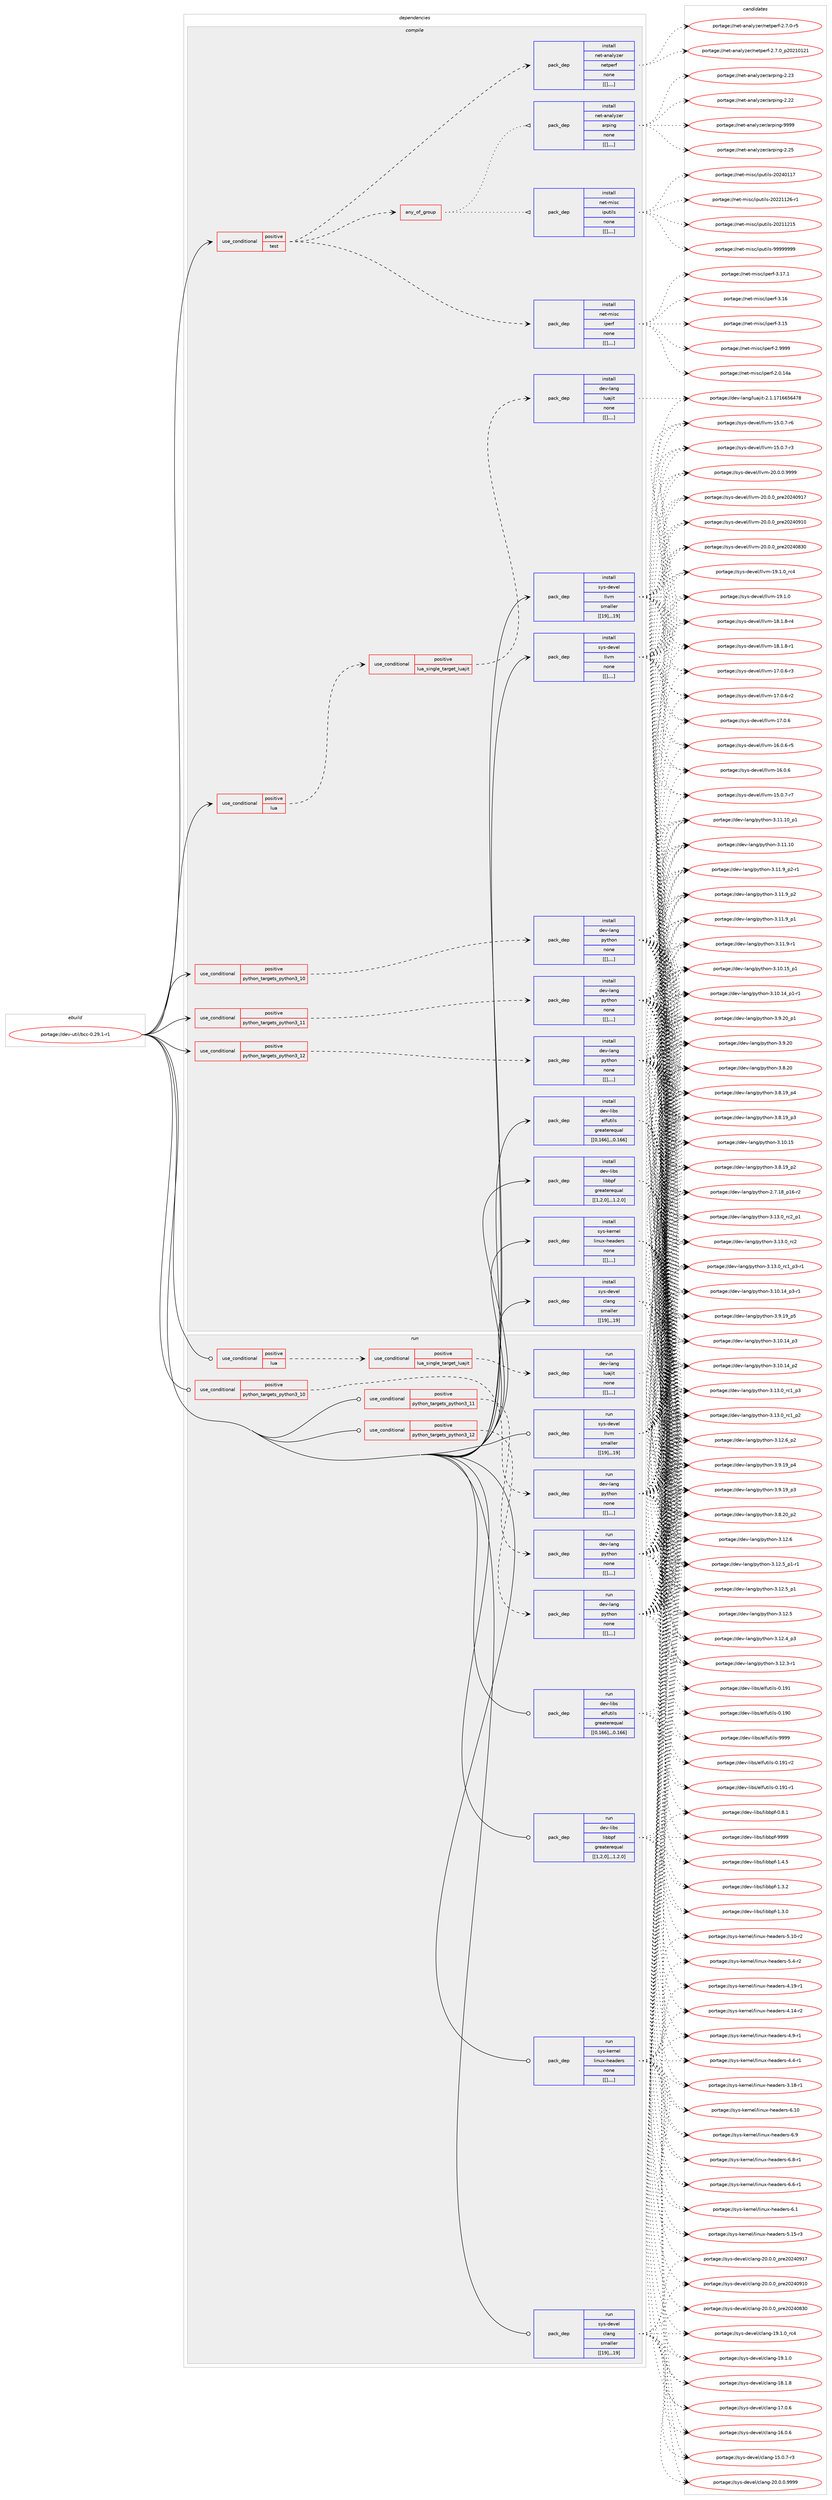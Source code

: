 digraph prolog {

# *************
# Graph options
# *************

newrank=true;
concentrate=true;
compound=true;
graph [rankdir=LR,fontname=Helvetica,fontsize=10,ranksep=1.5];#, ranksep=2.5, nodesep=0.2];
edge  [arrowhead=vee];
node  [fontname=Helvetica,fontsize=10];

# **********
# The ebuild
# **********

subgraph cluster_leftcol {
color=gray;
label=<<i>ebuild</i>>;
id [label="portage://dev-util/bcc-0.29.1-r1", color=red, width=4, href="../dev-util/bcc-0.29.1-r1.svg"];
}

# ****************
# The dependencies
# ****************

subgraph cluster_midcol {
color=gray;
label=<<i>dependencies</i>>;
subgraph cluster_compile {
fillcolor="#eeeeee";
style=filled;
label=<<i>compile</i>>;
subgraph cond61833 {
dependency215940 [label=<<TABLE BORDER="0" CELLBORDER="1" CELLSPACING="0" CELLPADDING="4"><TR><TD ROWSPAN="3" CELLPADDING="10">use_conditional</TD></TR><TR><TD>positive</TD></TR><TR><TD>lua</TD></TR></TABLE>>, shape=none, color=red];
subgraph cond61834 {
dependency215941 [label=<<TABLE BORDER="0" CELLBORDER="1" CELLSPACING="0" CELLPADDING="4"><TR><TD ROWSPAN="3" CELLPADDING="10">use_conditional</TD></TR><TR><TD>positive</TD></TR><TR><TD>lua_single_target_luajit</TD></TR></TABLE>>, shape=none, color=red];
subgraph pack152712 {
dependency215942 [label=<<TABLE BORDER="0" CELLBORDER="1" CELLSPACING="0" CELLPADDING="4" WIDTH="220"><TR><TD ROWSPAN="6" CELLPADDING="30">pack_dep</TD></TR><TR><TD WIDTH="110">install</TD></TR><TR><TD>dev-lang</TD></TR><TR><TD>luajit</TD></TR><TR><TD>none</TD></TR><TR><TD>[[],,,,]</TD></TR></TABLE>>, shape=none, color=blue];
}
dependency215941:e -> dependency215942:w [weight=20,style="dashed",arrowhead="vee"];
}
dependency215940:e -> dependency215941:w [weight=20,style="dashed",arrowhead="vee"];
}
id:e -> dependency215940:w [weight=20,style="solid",arrowhead="vee"];
subgraph cond61835 {
dependency215943 [label=<<TABLE BORDER="0" CELLBORDER="1" CELLSPACING="0" CELLPADDING="4"><TR><TD ROWSPAN="3" CELLPADDING="10">use_conditional</TD></TR><TR><TD>positive</TD></TR><TR><TD>python_targets_python3_10</TD></TR></TABLE>>, shape=none, color=red];
subgraph pack152713 {
dependency215944 [label=<<TABLE BORDER="0" CELLBORDER="1" CELLSPACING="0" CELLPADDING="4" WIDTH="220"><TR><TD ROWSPAN="6" CELLPADDING="30">pack_dep</TD></TR><TR><TD WIDTH="110">install</TD></TR><TR><TD>dev-lang</TD></TR><TR><TD>python</TD></TR><TR><TD>none</TD></TR><TR><TD>[[],,,,]</TD></TR></TABLE>>, shape=none, color=blue];
}
dependency215943:e -> dependency215944:w [weight=20,style="dashed",arrowhead="vee"];
}
id:e -> dependency215943:w [weight=20,style="solid",arrowhead="vee"];
subgraph cond61836 {
dependency215945 [label=<<TABLE BORDER="0" CELLBORDER="1" CELLSPACING="0" CELLPADDING="4"><TR><TD ROWSPAN="3" CELLPADDING="10">use_conditional</TD></TR><TR><TD>positive</TD></TR><TR><TD>python_targets_python3_11</TD></TR></TABLE>>, shape=none, color=red];
subgraph pack152714 {
dependency215946 [label=<<TABLE BORDER="0" CELLBORDER="1" CELLSPACING="0" CELLPADDING="4" WIDTH="220"><TR><TD ROWSPAN="6" CELLPADDING="30">pack_dep</TD></TR><TR><TD WIDTH="110">install</TD></TR><TR><TD>dev-lang</TD></TR><TR><TD>python</TD></TR><TR><TD>none</TD></TR><TR><TD>[[],,,,]</TD></TR></TABLE>>, shape=none, color=blue];
}
dependency215945:e -> dependency215946:w [weight=20,style="dashed",arrowhead="vee"];
}
id:e -> dependency215945:w [weight=20,style="solid",arrowhead="vee"];
subgraph cond61837 {
dependency215947 [label=<<TABLE BORDER="0" CELLBORDER="1" CELLSPACING="0" CELLPADDING="4"><TR><TD ROWSPAN="3" CELLPADDING="10">use_conditional</TD></TR><TR><TD>positive</TD></TR><TR><TD>python_targets_python3_12</TD></TR></TABLE>>, shape=none, color=red];
subgraph pack152715 {
dependency215948 [label=<<TABLE BORDER="0" CELLBORDER="1" CELLSPACING="0" CELLPADDING="4" WIDTH="220"><TR><TD ROWSPAN="6" CELLPADDING="30">pack_dep</TD></TR><TR><TD WIDTH="110">install</TD></TR><TR><TD>dev-lang</TD></TR><TR><TD>python</TD></TR><TR><TD>none</TD></TR><TR><TD>[[],,,,]</TD></TR></TABLE>>, shape=none, color=blue];
}
dependency215947:e -> dependency215948:w [weight=20,style="dashed",arrowhead="vee"];
}
id:e -> dependency215947:w [weight=20,style="solid",arrowhead="vee"];
subgraph cond61838 {
dependency215949 [label=<<TABLE BORDER="0" CELLBORDER="1" CELLSPACING="0" CELLPADDING="4"><TR><TD ROWSPAN="3" CELLPADDING="10">use_conditional</TD></TR><TR><TD>positive</TD></TR><TR><TD>test</TD></TR></TABLE>>, shape=none, color=red];
subgraph any1245 {
dependency215950 [label=<<TABLE BORDER="0" CELLBORDER="1" CELLSPACING="0" CELLPADDING="4"><TR><TD CELLPADDING="10">any_of_group</TD></TR></TABLE>>, shape=none, color=red];subgraph pack152716 {
dependency215951 [label=<<TABLE BORDER="0" CELLBORDER="1" CELLSPACING="0" CELLPADDING="4" WIDTH="220"><TR><TD ROWSPAN="6" CELLPADDING="30">pack_dep</TD></TR><TR><TD WIDTH="110">install</TD></TR><TR><TD>net-misc</TD></TR><TR><TD>iputils</TD></TR><TR><TD>none</TD></TR><TR><TD>[[],,,,]</TD></TR></TABLE>>, shape=none, color=blue];
}
dependency215950:e -> dependency215951:w [weight=20,style="dotted",arrowhead="oinv"];
subgraph pack152717 {
dependency215952 [label=<<TABLE BORDER="0" CELLBORDER="1" CELLSPACING="0" CELLPADDING="4" WIDTH="220"><TR><TD ROWSPAN="6" CELLPADDING="30">pack_dep</TD></TR><TR><TD WIDTH="110">install</TD></TR><TR><TD>net-analyzer</TD></TR><TR><TD>arping</TD></TR><TR><TD>none</TD></TR><TR><TD>[[],,,,]</TD></TR></TABLE>>, shape=none, color=blue];
}
dependency215950:e -> dependency215952:w [weight=20,style="dotted",arrowhead="oinv"];
}
dependency215949:e -> dependency215950:w [weight=20,style="dashed",arrowhead="vee"];
subgraph pack152718 {
dependency215953 [label=<<TABLE BORDER="0" CELLBORDER="1" CELLSPACING="0" CELLPADDING="4" WIDTH="220"><TR><TD ROWSPAN="6" CELLPADDING="30">pack_dep</TD></TR><TR><TD WIDTH="110">install</TD></TR><TR><TD>net-analyzer</TD></TR><TR><TD>netperf</TD></TR><TR><TD>none</TD></TR><TR><TD>[[],,,,]</TD></TR></TABLE>>, shape=none, color=blue];
}
dependency215949:e -> dependency215953:w [weight=20,style="dashed",arrowhead="vee"];
subgraph pack152719 {
dependency215954 [label=<<TABLE BORDER="0" CELLBORDER="1" CELLSPACING="0" CELLPADDING="4" WIDTH="220"><TR><TD ROWSPAN="6" CELLPADDING="30">pack_dep</TD></TR><TR><TD WIDTH="110">install</TD></TR><TR><TD>net-misc</TD></TR><TR><TD>iperf</TD></TR><TR><TD>none</TD></TR><TR><TD>[[],,,,]</TD></TR></TABLE>>, shape=none, color=blue];
}
dependency215949:e -> dependency215954:w [weight=20,style="dashed",arrowhead="vee"];
}
id:e -> dependency215949:w [weight=20,style="solid",arrowhead="vee"];
subgraph pack152720 {
dependency215955 [label=<<TABLE BORDER="0" CELLBORDER="1" CELLSPACING="0" CELLPADDING="4" WIDTH="220"><TR><TD ROWSPAN="6" CELLPADDING="30">pack_dep</TD></TR><TR><TD WIDTH="110">install</TD></TR><TR><TD>dev-libs</TD></TR><TR><TD>elfutils</TD></TR><TR><TD>greaterequal</TD></TR><TR><TD>[[0,166],,,0.166]</TD></TR></TABLE>>, shape=none, color=blue];
}
id:e -> dependency215955:w [weight=20,style="solid",arrowhead="vee"];
subgraph pack152721 {
dependency215956 [label=<<TABLE BORDER="0" CELLBORDER="1" CELLSPACING="0" CELLPADDING="4" WIDTH="220"><TR><TD ROWSPAN="6" CELLPADDING="30">pack_dep</TD></TR><TR><TD WIDTH="110">install</TD></TR><TR><TD>dev-libs</TD></TR><TR><TD>libbpf</TD></TR><TR><TD>greaterequal</TD></TR><TR><TD>[[1,2,0],,,1.2.0]</TD></TR></TABLE>>, shape=none, color=blue];
}
id:e -> dependency215956:w [weight=20,style="solid",arrowhead="vee"];
subgraph pack152722 {
dependency215957 [label=<<TABLE BORDER="0" CELLBORDER="1" CELLSPACING="0" CELLPADDING="4" WIDTH="220"><TR><TD ROWSPAN="6" CELLPADDING="30">pack_dep</TD></TR><TR><TD WIDTH="110">install</TD></TR><TR><TD>sys-devel</TD></TR><TR><TD>clang</TD></TR><TR><TD>smaller</TD></TR><TR><TD>[[19],,,19]</TD></TR></TABLE>>, shape=none, color=blue];
}
id:e -> dependency215957:w [weight=20,style="solid",arrowhead="vee"];
subgraph pack152723 {
dependency215958 [label=<<TABLE BORDER="0" CELLBORDER="1" CELLSPACING="0" CELLPADDING="4" WIDTH="220"><TR><TD ROWSPAN="6" CELLPADDING="30">pack_dep</TD></TR><TR><TD WIDTH="110">install</TD></TR><TR><TD>sys-devel</TD></TR><TR><TD>llvm</TD></TR><TR><TD>smaller</TD></TR><TR><TD>[[19],,,19]</TD></TR></TABLE>>, shape=none, color=blue];
}
id:e -> dependency215958:w [weight=20,style="solid",arrowhead="vee"];
subgraph pack152724 {
dependency215959 [label=<<TABLE BORDER="0" CELLBORDER="1" CELLSPACING="0" CELLPADDING="4" WIDTH="220"><TR><TD ROWSPAN="6" CELLPADDING="30">pack_dep</TD></TR><TR><TD WIDTH="110">install</TD></TR><TR><TD>sys-kernel</TD></TR><TR><TD>linux-headers</TD></TR><TR><TD>none</TD></TR><TR><TD>[[],,,,]</TD></TR></TABLE>>, shape=none, color=blue];
}
id:e -> dependency215959:w [weight=20,style="solid",arrowhead="vee"];
subgraph pack152725 {
dependency215960 [label=<<TABLE BORDER="0" CELLBORDER="1" CELLSPACING="0" CELLPADDING="4" WIDTH="220"><TR><TD ROWSPAN="6" CELLPADDING="30">pack_dep</TD></TR><TR><TD WIDTH="110">install</TD></TR><TR><TD>sys-devel</TD></TR><TR><TD>llvm</TD></TR><TR><TD>none</TD></TR><TR><TD>[[],,,,]</TD></TR></TABLE>>, shape=none, color=blue];
}
id:e -> dependency215960:w [weight=20,style="solid",arrowhead="vee"];
}
subgraph cluster_compileandrun {
fillcolor="#eeeeee";
style=filled;
label=<<i>compile and run</i>>;
}
subgraph cluster_run {
fillcolor="#eeeeee";
style=filled;
label=<<i>run</i>>;
subgraph cond61839 {
dependency215961 [label=<<TABLE BORDER="0" CELLBORDER="1" CELLSPACING="0" CELLPADDING="4"><TR><TD ROWSPAN="3" CELLPADDING="10">use_conditional</TD></TR><TR><TD>positive</TD></TR><TR><TD>lua</TD></TR></TABLE>>, shape=none, color=red];
subgraph cond61840 {
dependency215962 [label=<<TABLE BORDER="0" CELLBORDER="1" CELLSPACING="0" CELLPADDING="4"><TR><TD ROWSPAN="3" CELLPADDING="10">use_conditional</TD></TR><TR><TD>positive</TD></TR><TR><TD>lua_single_target_luajit</TD></TR></TABLE>>, shape=none, color=red];
subgraph pack152726 {
dependency215963 [label=<<TABLE BORDER="0" CELLBORDER="1" CELLSPACING="0" CELLPADDING="4" WIDTH="220"><TR><TD ROWSPAN="6" CELLPADDING="30">pack_dep</TD></TR><TR><TD WIDTH="110">run</TD></TR><TR><TD>dev-lang</TD></TR><TR><TD>luajit</TD></TR><TR><TD>none</TD></TR><TR><TD>[[],,,,]</TD></TR></TABLE>>, shape=none, color=blue];
}
dependency215962:e -> dependency215963:w [weight=20,style="dashed",arrowhead="vee"];
}
dependency215961:e -> dependency215962:w [weight=20,style="dashed",arrowhead="vee"];
}
id:e -> dependency215961:w [weight=20,style="solid",arrowhead="odot"];
subgraph cond61841 {
dependency215964 [label=<<TABLE BORDER="0" CELLBORDER="1" CELLSPACING="0" CELLPADDING="4"><TR><TD ROWSPAN="3" CELLPADDING="10">use_conditional</TD></TR><TR><TD>positive</TD></TR><TR><TD>python_targets_python3_10</TD></TR></TABLE>>, shape=none, color=red];
subgraph pack152727 {
dependency215965 [label=<<TABLE BORDER="0" CELLBORDER="1" CELLSPACING="0" CELLPADDING="4" WIDTH="220"><TR><TD ROWSPAN="6" CELLPADDING="30">pack_dep</TD></TR><TR><TD WIDTH="110">run</TD></TR><TR><TD>dev-lang</TD></TR><TR><TD>python</TD></TR><TR><TD>none</TD></TR><TR><TD>[[],,,,]</TD></TR></TABLE>>, shape=none, color=blue];
}
dependency215964:e -> dependency215965:w [weight=20,style="dashed",arrowhead="vee"];
}
id:e -> dependency215964:w [weight=20,style="solid",arrowhead="odot"];
subgraph cond61842 {
dependency215966 [label=<<TABLE BORDER="0" CELLBORDER="1" CELLSPACING="0" CELLPADDING="4"><TR><TD ROWSPAN="3" CELLPADDING="10">use_conditional</TD></TR><TR><TD>positive</TD></TR><TR><TD>python_targets_python3_11</TD></TR></TABLE>>, shape=none, color=red];
subgraph pack152728 {
dependency215967 [label=<<TABLE BORDER="0" CELLBORDER="1" CELLSPACING="0" CELLPADDING="4" WIDTH="220"><TR><TD ROWSPAN="6" CELLPADDING="30">pack_dep</TD></TR><TR><TD WIDTH="110">run</TD></TR><TR><TD>dev-lang</TD></TR><TR><TD>python</TD></TR><TR><TD>none</TD></TR><TR><TD>[[],,,,]</TD></TR></TABLE>>, shape=none, color=blue];
}
dependency215966:e -> dependency215967:w [weight=20,style="dashed",arrowhead="vee"];
}
id:e -> dependency215966:w [weight=20,style="solid",arrowhead="odot"];
subgraph cond61843 {
dependency215968 [label=<<TABLE BORDER="0" CELLBORDER="1" CELLSPACING="0" CELLPADDING="4"><TR><TD ROWSPAN="3" CELLPADDING="10">use_conditional</TD></TR><TR><TD>positive</TD></TR><TR><TD>python_targets_python3_12</TD></TR></TABLE>>, shape=none, color=red];
subgraph pack152729 {
dependency215969 [label=<<TABLE BORDER="0" CELLBORDER="1" CELLSPACING="0" CELLPADDING="4" WIDTH="220"><TR><TD ROWSPAN="6" CELLPADDING="30">pack_dep</TD></TR><TR><TD WIDTH="110">run</TD></TR><TR><TD>dev-lang</TD></TR><TR><TD>python</TD></TR><TR><TD>none</TD></TR><TR><TD>[[],,,,]</TD></TR></TABLE>>, shape=none, color=blue];
}
dependency215968:e -> dependency215969:w [weight=20,style="dashed",arrowhead="vee"];
}
id:e -> dependency215968:w [weight=20,style="solid",arrowhead="odot"];
subgraph pack152730 {
dependency215970 [label=<<TABLE BORDER="0" CELLBORDER="1" CELLSPACING="0" CELLPADDING="4" WIDTH="220"><TR><TD ROWSPAN="6" CELLPADDING="30">pack_dep</TD></TR><TR><TD WIDTH="110">run</TD></TR><TR><TD>dev-libs</TD></TR><TR><TD>elfutils</TD></TR><TR><TD>greaterequal</TD></TR><TR><TD>[[0,166],,,0.166]</TD></TR></TABLE>>, shape=none, color=blue];
}
id:e -> dependency215970:w [weight=20,style="solid",arrowhead="odot"];
subgraph pack152731 {
dependency215971 [label=<<TABLE BORDER="0" CELLBORDER="1" CELLSPACING="0" CELLPADDING="4" WIDTH="220"><TR><TD ROWSPAN="6" CELLPADDING="30">pack_dep</TD></TR><TR><TD WIDTH="110">run</TD></TR><TR><TD>dev-libs</TD></TR><TR><TD>libbpf</TD></TR><TR><TD>greaterequal</TD></TR><TR><TD>[[1,2,0],,,1.2.0]</TD></TR></TABLE>>, shape=none, color=blue];
}
id:e -> dependency215971:w [weight=20,style="solid",arrowhead="odot"];
subgraph pack152732 {
dependency215972 [label=<<TABLE BORDER="0" CELLBORDER="1" CELLSPACING="0" CELLPADDING="4" WIDTH="220"><TR><TD ROWSPAN="6" CELLPADDING="30">pack_dep</TD></TR><TR><TD WIDTH="110">run</TD></TR><TR><TD>sys-devel</TD></TR><TR><TD>clang</TD></TR><TR><TD>smaller</TD></TR><TR><TD>[[19],,,19]</TD></TR></TABLE>>, shape=none, color=blue];
}
id:e -> dependency215972:w [weight=20,style="solid",arrowhead="odot"];
subgraph pack152733 {
dependency215973 [label=<<TABLE BORDER="0" CELLBORDER="1" CELLSPACING="0" CELLPADDING="4" WIDTH="220"><TR><TD ROWSPAN="6" CELLPADDING="30">pack_dep</TD></TR><TR><TD WIDTH="110">run</TD></TR><TR><TD>sys-devel</TD></TR><TR><TD>llvm</TD></TR><TR><TD>smaller</TD></TR><TR><TD>[[19],,,19]</TD></TR></TABLE>>, shape=none, color=blue];
}
id:e -> dependency215973:w [weight=20,style="solid",arrowhead="odot"];
subgraph pack152734 {
dependency215974 [label=<<TABLE BORDER="0" CELLBORDER="1" CELLSPACING="0" CELLPADDING="4" WIDTH="220"><TR><TD ROWSPAN="6" CELLPADDING="30">pack_dep</TD></TR><TR><TD WIDTH="110">run</TD></TR><TR><TD>sys-kernel</TD></TR><TR><TD>linux-headers</TD></TR><TR><TD>none</TD></TR><TR><TD>[[],,,,]</TD></TR></TABLE>>, shape=none, color=blue];
}
id:e -> dependency215974:w [weight=20,style="solid",arrowhead="odot"];
}
}

# **************
# The candidates
# **************

subgraph cluster_choices {
rank=same;
color=gray;
label=<<i>candidates</i>>;

subgraph choice152712 {
color=black;
nodesep=1;
choice10010111845108971101034710811797106105116455046494649554954545354525556 [label="portage://dev-lang/luajit-2.1.1716656478", color=red, width=4,href="../dev-lang/luajit-2.1.1716656478.svg"];
dependency215942:e -> choice10010111845108971101034710811797106105116455046494649554954545354525556:w [style=dotted,weight="100"];
}
subgraph choice152713 {
color=black;
nodesep=1;
choice100101118451089711010347112121116104111110455146495146489511499509511249 [label="portage://dev-lang/python-3.13.0_rc2_p1", color=red, width=4,href="../dev-lang/python-3.13.0_rc2_p1.svg"];
choice10010111845108971101034711212111610411111045514649514648951149950 [label="portage://dev-lang/python-3.13.0_rc2", color=red, width=4,href="../dev-lang/python-3.13.0_rc2.svg"];
choice1001011184510897110103471121211161041111104551464951464895114994995112514511449 [label="portage://dev-lang/python-3.13.0_rc1_p3-r1", color=red, width=4,href="../dev-lang/python-3.13.0_rc1_p3-r1.svg"];
choice100101118451089711010347112121116104111110455146495146489511499499511251 [label="portage://dev-lang/python-3.13.0_rc1_p3", color=red, width=4,href="../dev-lang/python-3.13.0_rc1_p3.svg"];
choice100101118451089711010347112121116104111110455146495146489511499499511250 [label="portage://dev-lang/python-3.13.0_rc1_p2", color=red, width=4,href="../dev-lang/python-3.13.0_rc1_p2.svg"];
choice100101118451089711010347112121116104111110455146495046549511250 [label="portage://dev-lang/python-3.12.6_p2", color=red, width=4,href="../dev-lang/python-3.12.6_p2.svg"];
choice10010111845108971101034711212111610411111045514649504654 [label="portage://dev-lang/python-3.12.6", color=red, width=4,href="../dev-lang/python-3.12.6.svg"];
choice1001011184510897110103471121211161041111104551464950465395112494511449 [label="portage://dev-lang/python-3.12.5_p1-r1", color=red, width=4,href="../dev-lang/python-3.12.5_p1-r1.svg"];
choice100101118451089711010347112121116104111110455146495046539511249 [label="portage://dev-lang/python-3.12.5_p1", color=red, width=4,href="../dev-lang/python-3.12.5_p1.svg"];
choice10010111845108971101034711212111610411111045514649504653 [label="portage://dev-lang/python-3.12.5", color=red, width=4,href="../dev-lang/python-3.12.5.svg"];
choice100101118451089711010347112121116104111110455146495046529511251 [label="portage://dev-lang/python-3.12.4_p3", color=red, width=4,href="../dev-lang/python-3.12.4_p3.svg"];
choice100101118451089711010347112121116104111110455146495046514511449 [label="portage://dev-lang/python-3.12.3-r1", color=red, width=4,href="../dev-lang/python-3.12.3-r1.svg"];
choice10010111845108971101034711212111610411111045514649494649489511249 [label="portage://dev-lang/python-3.11.10_p1", color=red, width=4,href="../dev-lang/python-3.11.10_p1.svg"];
choice1001011184510897110103471121211161041111104551464949464948 [label="portage://dev-lang/python-3.11.10", color=red, width=4,href="../dev-lang/python-3.11.10.svg"];
choice1001011184510897110103471121211161041111104551464949465795112504511449 [label="portage://dev-lang/python-3.11.9_p2-r1", color=red, width=4,href="../dev-lang/python-3.11.9_p2-r1.svg"];
choice100101118451089711010347112121116104111110455146494946579511250 [label="portage://dev-lang/python-3.11.9_p2", color=red, width=4,href="../dev-lang/python-3.11.9_p2.svg"];
choice100101118451089711010347112121116104111110455146494946579511249 [label="portage://dev-lang/python-3.11.9_p1", color=red, width=4,href="../dev-lang/python-3.11.9_p1.svg"];
choice100101118451089711010347112121116104111110455146494946574511449 [label="portage://dev-lang/python-3.11.9-r1", color=red, width=4,href="../dev-lang/python-3.11.9-r1.svg"];
choice10010111845108971101034711212111610411111045514649484649539511249 [label="portage://dev-lang/python-3.10.15_p1", color=red, width=4,href="../dev-lang/python-3.10.15_p1.svg"];
choice1001011184510897110103471121211161041111104551464948464953 [label="portage://dev-lang/python-3.10.15", color=red, width=4,href="../dev-lang/python-3.10.15.svg"];
choice100101118451089711010347112121116104111110455146494846495295112514511449 [label="portage://dev-lang/python-3.10.14_p3-r1", color=red, width=4,href="../dev-lang/python-3.10.14_p3-r1.svg"];
choice10010111845108971101034711212111610411111045514649484649529511251 [label="portage://dev-lang/python-3.10.14_p3", color=red, width=4,href="../dev-lang/python-3.10.14_p3.svg"];
choice10010111845108971101034711212111610411111045514649484649529511250 [label="portage://dev-lang/python-3.10.14_p2", color=red, width=4,href="../dev-lang/python-3.10.14_p2.svg"];
choice100101118451089711010347112121116104111110455146494846495295112494511449 [label="portage://dev-lang/python-3.10.14_p1-r1", color=red, width=4,href="../dev-lang/python-3.10.14_p1-r1.svg"];
choice100101118451089711010347112121116104111110455146574650489511249 [label="portage://dev-lang/python-3.9.20_p1", color=red, width=4,href="../dev-lang/python-3.9.20_p1.svg"];
choice10010111845108971101034711212111610411111045514657465048 [label="portage://dev-lang/python-3.9.20", color=red, width=4,href="../dev-lang/python-3.9.20.svg"];
choice100101118451089711010347112121116104111110455146574649579511253 [label="portage://dev-lang/python-3.9.19_p5", color=red, width=4,href="../dev-lang/python-3.9.19_p5.svg"];
choice100101118451089711010347112121116104111110455146574649579511252 [label="portage://dev-lang/python-3.9.19_p4", color=red, width=4,href="../dev-lang/python-3.9.19_p4.svg"];
choice100101118451089711010347112121116104111110455146574649579511251 [label="portage://dev-lang/python-3.9.19_p3", color=red, width=4,href="../dev-lang/python-3.9.19_p3.svg"];
choice100101118451089711010347112121116104111110455146564650489511250 [label="portage://dev-lang/python-3.8.20_p2", color=red, width=4,href="../dev-lang/python-3.8.20_p2.svg"];
choice10010111845108971101034711212111610411111045514656465048 [label="portage://dev-lang/python-3.8.20", color=red, width=4,href="../dev-lang/python-3.8.20.svg"];
choice100101118451089711010347112121116104111110455146564649579511252 [label="portage://dev-lang/python-3.8.19_p4", color=red, width=4,href="../dev-lang/python-3.8.19_p4.svg"];
choice100101118451089711010347112121116104111110455146564649579511251 [label="portage://dev-lang/python-3.8.19_p3", color=red, width=4,href="../dev-lang/python-3.8.19_p3.svg"];
choice100101118451089711010347112121116104111110455146564649579511250 [label="portage://dev-lang/python-3.8.19_p2", color=red, width=4,href="../dev-lang/python-3.8.19_p2.svg"];
choice100101118451089711010347112121116104111110455046554649569511249544511450 [label="portage://dev-lang/python-2.7.18_p16-r2", color=red, width=4,href="../dev-lang/python-2.7.18_p16-r2.svg"];
dependency215944:e -> choice100101118451089711010347112121116104111110455146495146489511499509511249:w [style=dotted,weight="100"];
dependency215944:e -> choice10010111845108971101034711212111610411111045514649514648951149950:w [style=dotted,weight="100"];
dependency215944:e -> choice1001011184510897110103471121211161041111104551464951464895114994995112514511449:w [style=dotted,weight="100"];
dependency215944:e -> choice100101118451089711010347112121116104111110455146495146489511499499511251:w [style=dotted,weight="100"];
dependency215944:e -> choice100101118451089711010347112121116104111110455146495146489511499499511250:w [style=dotted,weight="100"];
dependency215944:e -> choice100101118451089711010347112121116104111110455146495046549511250:w [style=dotted,weight="100"];
dependency215944:e -> choice10010111845108971101034711212111610411111045514649504654:w [style=dotted,weight="100"];
dependency215944:e -> choice1001011184510897110103471121211161041111104551464950465395112494511449:w [style=dotted,weight="100"];
dependency215944:e -> choice100101118451089711010347112121116104111110455146495046539511249:w [style=dotted,weight="100"];
dependency215944:e -> choice10010111845108971101034711212111610411111045514649504653:w [style=dotted,weight="100"];
dependency215944:e -> choice100101118451089711010347112121116104111110455146495046529511251:w [style=dotted,weight="100"];
dependency215944:e -> choice100101118451089711010347112121116104111110455146495046514511449:w [style=dotted,weight="100"];
dependency215944:e -> choice10010111845108971101034711212111610411111045514649494649489511249:w [style=dotted,weight="100"];
dependency215944:e -> choice1001011184510897110103471121211161041111104551464949464948:w [style=dotted,weight="100"];
dependency215944:e -> choice1001011184510897110103471121211161041111104551464949465795112504511449:w [style=dotted,weight="100"];
dependency215944:e -> choice100101118451089711010347112121116104111110455146494946579511250:w [style=dotted,weight="100"];
dependency215944:e -> choice100101118451089711010347112121116104111110455146494946579511249:w [style=dotted,weight="100"];
dependency215944:e -> choice100101118451089711010347112121116104111110455146494946574511449:w [style=dotted,weight="100"];
dependency215944:e -> choice10010111845108971101034711212111610411111045514649484649539511249:w [style=dotted,weight="100"];
dependency215944:e -> choice1001011184510897110103471121211161041111104551464948464953:w [style=dotted,weight="100"];
dependency215944:e -> choice100101118451089711010347112121116104111110455146494846495295112514511449:w [style=dotted,weight="100"];
dependency215944:e -> choice10010111845108971101034711212111610411111045514649484649529511251:w [style=dotted,weight="100"];
dependency215944:e -> choice10010111845108971101034711212111610411111045514649484649529511250:w [style=dotted,weight="100"];
dependency215944:e -> choice100101118451089711010347112121116104111110455146494846495295112494511449:w [style=dotted,weight="100"];
dependency215944:e -> choice100101118451089711010347112121116104111110455146574650489511249:w [style=dotted,weight="100"];
dependency215944:e -> choice10010111845108971101034711212111610411111045514657465048:w [style=dotted,weight="100"];
dependency215944:e -> choice100101118451089711010347112121116104111110455146574649579511253:w [style=dotted,weight="100"];
dependency215944:e -> choice100101118451089711010347112121116104111110455146574649579511252:w [style=dotted,weight="100"];
dependency215944:e -> choice100101118451089711010347112121116104111110455146574649579511251:w [style=dotted,weight="100"];
dependency215944:e -> choice100101118451089711010347112121116104111110455146564650489511250:w [style=dotted,weight="100"];
dependency215944:e -> choice10010111845108971101034711212111610411111045514656465048:w [style=dotted,weight="100"];
dependency215944:e -> choice100101118451089711010347112121116104111110455146564649579511252:w [style=dotted,weight="100"];
dependency215944:e -> choice100101118451089711010347112121116104111110455146564649579511251:w [style=dotted,weight="100"];
dependency215944:e -> choice100101118451089711010347112121116104111110455146564649579511250:w [style=dotted,weight="100"];
dependency215944:e -> choice100101118451089711010347112121116104111110455046554649569511249544511450:w [style=dotted,weight="100"];
}
subgraph choice152714 {
color=black;
nodesep=1;
choice100101118451089711010347112121116104111110455146495146489511499509511249 [label="portage://dev-lang/python-3.13.0_rc2_p1", color=red, width=4,href="../dev-lang/python-3.13.0_rc2_p1.svg"];
choice10010111845108971101034711212111610411111045514649514648951149950 [label="portage://dev-lang/python-3.13.0_rc2", color=red, width=4,href="../dev-lang/python-3.13.0_rc2.svg"];
choice1001011184510897110103471121211161041111104551464951464895114994995112514511449 [label="portage://dev-lang/python-3.13.0_rc1_p3-r1", color=red, width=4,href="../dev-lang/python-3.13.0_rc1_p3-r1.svg"];
choice100101118451089711010347112121116104111110455146495146489511499499511251 [label="portage://dev-lang/python-3.13.0_rc1_p3", color=red, width=4,href="../dev-lang/python-3.13.0_rc1_p3.svg"];
choice100101118451089711010347112121116104111110455146495146489511499499511250 [label="portage://dev-lang/python-3.13.0_rc1_p2", color=red, width=4,href="../dev-lang/python-3.13.0_rc1_p2.svg"];
choice100101118451089711010347112121116104111110455146495046549511250 [label="portage://dev-lang/python-3.12.6_p2", color=red, width=4,href="../dev-lang/python-3.12.6_p2.svg"];
choice10010111845108971101034711212111610411111045514649504654 [label="portage://dev-lang/python-3.12.6", color=red, width=4,href="../dev-lang/python-3.12.6.svg"];
choice1001011184510897110103471121211161041111104551464950465395112494511449 [label="portage://dev-lang/python-3.12.5_p1-r1", color=red, width=4,href="../dev-lang/python-3.12.5_p1-r1.svg"];
choice100101118451089711010347112121116104111110455146495046539511249 [label="portage://dev-lang/python-3.12.5_p1", color=red, width=4,href="../dev-lang/python-3.12.5_p1.svg"];
choice10010111845108971101034711212111610411111045514649504653 [label="portage://dev-lang/python-3.12.5", color=red, width=4,href="../dev-lang/python-3.12.5.svg"];
choice100101118451089711010347112121116104111110455146495046529511251 [label="portage://dev-lang/python-3.12.4_p3", color=red, width=4,href="../dev-lang/python-3.12.4_p3.svg"];
choice100101118451089711010347112121116104111110455146495046514511449 [label="portage://dev-lang/python-3.12.3-r1", color=red, width=4,href="../dev-lang/python-3.12.3-r1.svg"];
choice10010111845108971101034711212111610411111045514649494649489511249 [label="portage://dev-lang/python-3.11.10_p1", color=red, width=4,href="../dev-lang/python-3.11.10_p1.svg"];
choice1001011184510897110103471121211161041111104551464949464948 [label="portage://dev-lang/python-3.11.10", color=red, width=4,href="../dev-lang/python-3.11.10.svg"];
choice1001011184510897110103471121211161041111104551464949465795112504511449 [label="portage://dev-lang/python-3.11.9_p2-r1", color=red, width=4,href="../dev-lang/python-3.11.9_p2-r1.svg"];
choice100101118451089711010347112121116104111110455146494946579511250 [label="portage://dev-lang/python-3.11.9_p2", color=red, width=4,href="../dev-lang/python-3.11.9_p2.svg"];
choice100101118451089711010347112121116104111110455146494946579511249 [label="portage://dev-lang/python-3.11.9_p1", color=red, width=4,href="../dev-lang/python-3.11.9_p1.svg"];
choice100101118451089711010347112121116104111110455146494946574511449 [label="portage://dev-lang/python-3.11.9-r1", color=red, width=4,href="../dev-lang/python-3.11.9-r1.svg"];
choice10010111845108971101034711212111610411111045514649484649539511249 [label="portage://dev-lang/python-3.10.15_p1", color=red, width=4,href="../dev-lang/python-3.10.15_p1.svg"];
choice1001011184510897110103471121211161041111104551464948464953 [label="portage://dev-lang/python-3.10.15", color=red, width=4,href="../dev-lang/python-3.10.15.svg"];
choice100101118451089711010347112121116104111110455146494846495295112514511449 [label="portage://dev-lang/python-3.10.14_p3-r1", color=red, width=4,href="../dev-lang/python-3.10.14_p3-r1.svg"];
choice10010111845108971101034711212111610411111045514649484649529511251 [label="portage://dev-lang/python-3.10.14_p3", color=red, width=4,href="../dev-lang/python-3.10.14_p3.svg"];
choice10010111845108971101034711212111610411111045514649484649529511250 [label="portage://dev-lang/python-3.10.14_p2", color=red, width=4,href="../dev-lang/python-3.10.14_p2.svg"];
choice100101118451089711010347112121116104111110455146494846495295112494511449 [label="portage://dev-lang/python-3.10.14_p1-r1", color=red, width=4,href="../dev-lang/python-3.10.14_p1-r1.svg"];
choice100101118451089711010347112121116104111110455146574650489511249 [label="portage://dev-lang/python-3.9.20_p1", color=red, width=4,href="../dev-lang/python-3.9.20_p1.svg"];
choice10010111845108971101034711212111610411111045514657465048 [label="portage://dev-lang/python-3.9.20", color=red, width=4,href="../dev-lang/python-3.9.20.svg"];
choice100101118451089711010347112121116104111110455146574649579511253 [label="portage://dev-lang/python-3.9.19_p5", color=red, width=4,href="../dev-lang/python-3.9.19_p5.svg"];
choice100101118451089711010347112121116104111110455146574649579511252 [label="portage://dev-lang/python-3.9.19_p4", color=red, width=4,href="../dev-lang/python-3.9.19_p4.svg"];
choice100101118451089711010347112121116104111110455146574649579511251 [label="portage://dev-lang/python-3.9.19_p3", color=red, width=4,href="../dev-lang/python-3.9.19_p3.svg"];
choice100101118451089711010347112121116104111110455146564650489511250 [label="portage://dev-lang/python-3.8.20_p2", color=red, width=4,href="../dev-lang/python-3.8.20_p2.svg"];
choice10010111845108971101034711212111610411111045514656465048 [label="portage://dev-lang/python-3.8.20", color=red, width=4,href="../dev-lang/python-3.8.20.svg"];
choice100101118451089711010347112121116104111110455146564649579511252 [label="portage://dev-lang/python-3.8.19_p4", color=red, width=4,href="../dev-lang/python-3.8.19_p4.svg"];
choice100101118451089711010347112121116104111110455146564649579511251 [label="portage://dev-lang/python-3.8.19_p3", color=red, width=4,href="../dev-lang/python-3.8.19_p3.svg"];
choice100101118451089711010347112121116104111110455146564649579511250 [label="portage://dev-lang/python-3.8.19_p2", color=red, width=4,href="../dev-lang/python-3.8.19_p2.svg"];
choice100101118451089711010347112121116104111110455046554649569511249544511450 [label="portage://dev-lang/python-2.7.18_p16-r2", color=red, width=4,href="../dev-lang/python-2.7.18_p16-r2.svg"];
dependency215946:e -> choice100101118451089711010347112121116104111110455146495146489511499509511249:w [style=dotted,weight="100"];
dependency215946:e -> choice10010111845108971101034711212111610411111045514649514648951149950:w [style=dotted,weight="100"];
dependency215946:e -> choice1001011184510897110103471121211161041111104551464951464895114994995112514511449:w [style=dotted,weight="100"];
dependency215946:e -> choice100101118451089711010347112121116104111110455146495146489511499499511251:w [style=dotted,weight="100"];
dependency215946:e -> choice100101118451089711010347112121116104111110455146495146489511499499511250:w [style=dotted,weight="100"];
dependency215946:e -> choice100101118451089711010347112121116104111110455146495046549511250:w [style=dotted,weight="100"];
dependency215946:e -> choice10010111845108971101034711212111610411111045514649504654:w [style=dotted,weight="100"];
dependency215946:e -> choice1001011184510897110103471121211161041111104551464950465395112494511449:w [style=dotted,weight="100"];
dependency215946:e -> choice100101118451089711010347112121116104111110455146495046539511249:w [style=dotted,weight="100"];
dependency215946:e -> choice10010111845108971101034711212111610411111045514649504653:w [style=dotted,weight="100"];
dependency215946:e -> choice100101118451089711010347112121116104111110455146495046529511251:w [style=dotted,weight="100"];
dependency215946:e -> choice100101118451089711010347112121116104111110455146495046514511449:w [style=dotted,weight="100"];
dependency215946:e -> choice10010111845108971101034711212111610411111045514649494649489511249:w [style=dotted,weight="100"];
dependency215946:e -> choice1001011184510897110103471121211161041111104551464949464948:w [style=dotted,weight="100"];
dependency215946:e -> choice1001011184510897110103471121211161041111104551464949465795112504511449:w [style=dotted,weight="100"];
dependency215946:e -> choice100101118451089711010347112121116104111110455146494946579511250:w [style=dotted,weight="100"];
dependency215946:e -> choice100101118451089711010347112121116104111110455146494946579511249:w [style=dotted,weight="100"];
dependency215946:e -> choice100101118451089711010347112121116104111110455146494946574511449:w [style=dotted,weight="100"];
dependency215946:e -> choice10010111845108971101034711212111610411111045514649484649539511249:w [style=dotted,weight="100"];
dependency215946:e -> choice1001011184510897110103471121211161041111104551464948464953:w [style=dotted,weight="100"];
dependency215946:e -> choice100101118451089711010347112121116104111110455146494846495295112514511449:w [style=dotted,weight="100"];
dependency215946:e -> choice10010111845108971101034711212111610411111045514649484649529511251:w [style=dotted,weight="100"];
dependency215946:e -> choice10010111845108971101034711212111610411111045514649484649529511250:w [style=dotted,weight="100"];
dependency215946:e -> choice100101118451089711010347112121116104111110455146494846495295112494511449:w [style=dotted,weight="100"];
dependency215946:e -> choice100101118451089711010347112121116104111110455146574650489511249:w [style=dotted,weight="100"];
dependency215946:e -> choice10010111845108971101034711212111610411111045514657465048:w [style=dotted,weight="100"];
dependency215946:e -> choice100101118451089711010347112121116104111110455146574649579511253:w [style=dotted,weight="100"];
dependency215946:e -> choice100101118451089711010347112121116104111110455146574649579511252:w [style=dotted,weight="100"];
dependency215946:e -> choice100101118451089711010347112121116104111110455146574649579511251:w [style=dotted,weight="100"];
dependency215946:e -> choice100101118451089711010347112121116104111110455146564650489511250:w [style=dotted,weight="100"];
dependency215946:e -> choice10010111845108971101034711212111610411111045514656465048:w [style=dotted,weight="100"];
dependency215946:e -> choice100101118451089711010347112121116104111110455146564649579511252:w [style=dotted,weight="100"];
dependency215946:e -> choice100101118451089711010347112121116104111110455146564649579511251:w [style=dotted,weight="100"];
dependency215946:e -> choice100101118451089711010347112121116104111110455146564649579511250:w [style=dotted,weight="100"];
dependency215946:e -> choice100101118451089711010347112121116104111110455046554649569511249544511450:w [style=dotted,weight="100"];
}
subgraph choice152715 {
color=black;
nodesep=1;
choice100101118451089711010347112121116104111110455146495146489511499509511249 [label="portage://dev-lang/python-3.13.0_rc2_p1", color=red, width=4,href="../dev-lang/python-3.13.0_rc2_p1.svg"];
choice10010111845108971101034711212111610411111045514649514648951149950 [label="portage://dev-lang/python-3.13.0_rc2", color=red, width=4,href="../dev-lang/python-3.13.0_rc2.svg"];
choice1001011184510897110103471121211161041111104551464951464895114994995112514511449 [label="portage://dev-lang/python-3.13.0_rc1_p3-r1", color=red, width=4,href="../dev-lang/python-3.13.0_rc1_p3-r1.svg"];
choice100101118451089711010347112121116104111110455146495146489511499499511251 [label="portage://dev-lang/python-3.13.0_rc1_p3", color=red, width=4,href="../dev-lang/python-3.13.0_rc1_p3.svg"];
choice100101118451089711010347112121116104111110455146495146489511499499511250 [label="portage://dev-lang/python-3.13.0_rc1_p2", color=red, width=4,href="../dev-lang/python-3.13.0_rc1_p2.svg"];
choice100101118451089711010347112121116104111110455146495046549511250 [label="portage://dev-lang/python-3.12.6_p2", color=red, width=4,href="../dev-lang/python-3.12.6_p2.svg"];
choice10010111845108971101034711212111610411111045514649504654 [label="portage://dev-lang/python-3.12.6", color=red, width=4,href="../dev-lang/python-3.12.6.svg"];
choice1001011184510897110103471121211161041111104551464950465395112494511449 [label="portage://dev-lang/python-3.12.5_p1-r1", color=red, width=4,href="../dev-lang/python-3.12.5_p1-r1.svg"];
choice100101118451089711010347112121116104111110455146495046539511249 [label="portage://dev-lang/python-3.12.5_p1", color=red, width=4,href="../dev-lang/python-3.12.5_p1.svg"];
choice10010111845108971101034711212111610411111045514649504653 [label="portage://dev-lang/python-3.12.5", color=red, width=4,href="../dev-lang/python-3.12.5.svg"];
choice100101118451089711010347112121116104111110455146495046529511251 [label="portage://dev-lang/python-3.12.4_p3", color=red, width=4,href="../dev-lang/python-3.12.4_p3.svg"];
choice100101118451089711010347112121116104111110455146495046514511449 [label="portage://dev-lang/python-3.12.3-r1", color=red, width=4,href="../dev-lang/python-3.12.3-r1.svg"];
choice10010111845108971101034711212111610411111045514649494649489511249 [label="portage://dev-lang/python-3.11.10_p1", color=red, width=4,href="../dev-lang/python-3.11.10_p1.svg"];
choice1001011184510897110103471121211161041111104551464949464948 [label="portage://dev-lang/python-3.11.10", color=red, width=4,href="../dev-lang/python-3.11.10.svg"];
choice1001011184510897110103471121211161041111104551464949465795112504511449 [label="portage://dev-lang/python-3.11.9_p2-r1", color=red, width=4,href="../dev-lang/python-3.11.9_p2-r1.svg"];
choice100101118451089711010347112121116104111110455146494946579511250 [label="portage://dev-lang/python-3.11.9_p2", color=red, width=4,href="../dev-lang/python-3.11.9_p2.svg"];
choice100101118451089711010347112121116104111110455146494946579511249 [label="portage://dev-lang/python-3.11.9_p1", color=red, width=4,href="../dev-lang/python-3.11.9_p1.svg"];
choice100101118451089711010347112121116104111110455146494946574511449 [label="portage://dev-lang/python-3.11.9-r1", color=red, width=4,href="../dev-lang/python-3.11.9-r1.svg"];
choice10010111845108971101034711212111610411111045514649484649539511249 [label="portage://dev-lang/python-3.10.15_p1", color=red, width=4,href="../dev-lang/python-3.10.15_p1.svg"];
choice1001011184510897110103471121211161041111104551464948464953 [label="portage://dev-lang/python-3.10.15", color=red, width=4,href="../dev-lang/python-3.10.15.svg"];
choice100101118451089711010347112121116104111110455146494846495295112514511449 [label="portage://dev-lang/python-3.10.14_p3-r1", color=red, width=4,href="../dev-lang/python-3.10.14_p3-r1.svg"];
choice10010111845108971101034711212111610411111045514649484649529511251 [label="portage://dev-lang/python-3.10.14_p3", color=red, width=4,href="../dev-lang/python-3.10.14_p3.svg"];
choice10010111845108971101034711212111610411111045514649484649529511250 [label="portage://dev-lang/python-3.10.14_p2", color=red, width=4,href="../dev-lang/python-3.10.14_p2.svg"];
choice100101118451089711010347112121116104111110455146494846495295112494511449 [label="portage://dev-lang/python-3.10.14_p1-r1", color=red, width=4,href="../dev-lang/python-3.10.14_p1-r1.svg"];
choice100101118451089711010347112121116104111110455146574650489511249 [label="portage://dev-lang/python-3.9.20_p1", color=red, width=4,href="../dev-lang/python-3.9.20_p1.svg"];
choice10010111845108971101034711212111610411111045514657465048 [label="portage://dev-lang/python-3.9.20", color=red, width=4,href="../dev-lang/python-3.9.20.svg"];
choice100101118451089711010347112121116104111110455146574649579511253 [label="portage://dev-lang/python-3.9.19_p5", color=red, width=4,href="../dev-lang/python-3.9.19_p5.svg"];
choice100101118451089711010347112121116104111110455146574649579511252 [label="portage://dev-lang/python-3.9.19_p4", color=red, width=4,href="../dev-lang/python-3.9.19_p4.svg"];
choice100101118451089711010347112121116104111110455146574649579511251 [label="portage://dev-lang/python-3.9.19_p3", color=red, width=4,href="../dev-lang/python-3.9.19_p3.svg"];
choice100101118451089711010347112121116104111110455146564650489511250 [label="portage://dev-lang/python-3.8.20_p2", color=red, width=4,href="../dev-lang/python-3.8.20_p2.svg"];
choice10010111845108971101034711212111610411111045514656465048 [label="portage://dev-lang/python-3.8.20", color=red, width=4,href="../dev-lang/python-3.8.20.svg"];
choice100101118451089711010347112121116104111110455146564649579511252 [label="portage://dev-lang/python-3.8.19_p4", color=red, width=4,href="../dev-lang/python-3.8.19_p4.svg"];
choice100101118451089711010347112121116104111110455146564649579511251 [label="portage://dev-lang/python-3.8.19_p3", color=red, width=4,href="../dev-lang/python-3.8.19_p3.svg"];
choice100101118451089711010347112121116104111110455146564649579511250 [label="portage://dev-lang/python-3.8.19_p2", color=red, width=4,href="../dev-lang/python-3.8.19_p2.svg"];
choice100101118451089711010347112121116104111110455046554649569511249544511450 [label="portage://dev-lang/python-2.7.18_p16-r2", color=red, width=4,href="../dev-lang/python-2.7.18_p16-r2.svg"];
dependency215948:e -> choice100101118451089711010347112121116104111110455146495146489511499509511249:w [style=dotted,weight="100"];
dependency215948:e -> choice10010111845108971101034711212111610411111045514649514648951149950:w [style=dotted,weight="100"];
dependency215948:e -> choice1001011184510897110103471121211161041111104551464951464895114994995112514511449:w [style=dotted,weight="100"];
dependency215948:e -> choice100101118451089711010347112121116104111110455146495146489511499499511251:w [style=dotted,weight="100"];
dependency215948:e -> choice100101118451089711010347112121116104111110455146495146489511499499511250:w [style=dotted,weight="100"];
dependency215948:e -> choice100101118451089711010347112121116104111110455146495046549511250:w [style=dotted,weight="100"];
dependency215948:e -> choice10010111845108971101034711212111610411111045514649504654:w [style=dotted,weight="100"];
dependency215948:e -> choice1001011184510897110103471121211161041111104551464950465395112494511449:w [style=dotted,weight="100"];
dependency215948:e -> choice100101118451089711010347112121116104111110455146495046539511249:w [style=dotted,weight="100"];
dependency215948:e -> choice10010111845108971101034711212111610411111045514649504653:w [style=dotted,weight="100"];
dependency215948:e -> choice100101118451089711010347112121116104111110455146495046529511251:w [style=dotted,weight="100"];
dependency215948:e -> choice100101118451089711010347112121116104111110455146495046514511449:w [style=dotted,weight="100"];
dependency215948:e -> choice10010111845108971101034711212111610411111045514649494649489511249:w [style=dotted,weight="100"];
dependency215948:e -> choice1001011184510897110103471121211161041111104551464949464948:w [style=dotted,weight="100"];
dependency215948:e -> choice1001011184510897110103471121211161041111104551464949465795112504511449:w [style=dotted,weight="100"];
dependency215948:e -> choice100101118451089711010347112121116104111110455146494946579511250:w [style=dotted,weight="100"];
dependency215948:e -> choice100101118451089711010347112121116104111110455146494946579511249:w [style=dotted,weight="100"];
dependency215948:e -> choice100101118451089711010347112121116104111110455146494946574511449:w [style=dotted,weight="100"];
dependency215948:e -> choice10010111845108971101034711212111610411111045514649484649539511249:w [style=dotted,weight="100"];
dependency215948:e -> choice1001011184510897110103471121211161041111104551464948464953:w [style=dotted,weight="100"];
dependency215948:e -> choice100101118451089711010347112121116104111110455146494846495295112514511449:w [style=dotted,weight="100"];
dependency215948:e -> choice10010111845108971101034711212111610411111045514649484649529511251:w [style=dotted,weight="100"];
dependency215948:e -> choice10010111845108971101034711212111610411111045514649484649529511250:w [style=dotted,weight="100"];
dependency215948:e -> choice100101118451089711010347112121116104111110455146494846495295112494511449:w [style=dotted,weight="100"];
dependency215948:e -> choice100101118451089711010347112121116104111110455146574650489511249:w [style=dotted,weight="100"];
dependency215948:e -> choice10010111845108971101034711212111610411111045514657465048:w [style=dotted,weight="100"];
dependency215948:e -> choice100101118451089711010347112121116104111110455146574649579511253:w [style=dotted,weight="100"];
dependency215948:e -> choice100101118451089711010347112121116104111110455146574649579511252:w [style=dotted,weight="100"];
dependency215948:e -> choice100101118451089711010347112121116104111110455146574649579511251:w [style=dotted,weight="100"];
dependency215948:e -> choice100101118451089711010347112121116104111110455146564650489511250:w [style=dotted,weight="100"];
dependency215948:e -> choice10010111845108971101034711212111610411111045514656465048:w [style=dotted,weight="100"];
dependency215948:e -> choice100101118451089711010347112121116104111110455146564649579511252:w [style=dotted,weight="100"];
dependency215948:e -> choice100101118451089711010347112121116104111110455146564649579511251:w [style=dotted,weight="100"];
dependency215948:e -> choice100101118451089711010347112121116104111110455146564649579511250:w [style=dotted,weight="100"];
dependency215948:e -> choice100101118451089711010347112121116104111110455046554649569511249544511450:w [style=dotted,weight="100"];
}
subgraph choice152716 {
color=black;
nodesep=1;
choice110101116451091051159947105112117116105108115455757575757575757 [label="portage://net-misc/iputils-99999999", color=red, width=4,href="../net-misc/iputils-99999999.svg"];
choice110101116451091051159947105112117116105108115455048505248494955 [label="portage://net-misc/iputils-20240117", color=red, width=4,href="../net-misc/iputils-20240117.svg"];
choice1101011164510910511599471051121171161051081154550485050494950544511449 [label="portage://net-misc/iputils-20221126-r1", color=red, width=4,href="../net-misc/iputils-20221126-r1.svg"];
choice110101116451091051159947105112117116105108115455048504949504953 [label="portage://net-misc/iputils-20211215", color=red, width=4,href="../net-misc/iputils-20211215.svg"];
dependency215951:e -> choice110101116451091051159947105112117116105108115455757575757575757:w [style=dotted,weight="100"];
dependency215951:e -> choice110101116451091051159947105112117116105108115455048505248494955:w [style=dotted,weight="100"];
dependency215951:e -> choice1101011164510910511599471051121171161051081154550485050494950544511449:w [style=dotted,weight="100"];
dependency215951:e -> choice110101116451091051159947105112117116105108115455048504949504953:w [style=dotted,weight="100"];
}
subgraph choice152717 {
color=black;
nodesep=1;
choice11010111645971109710812112210111447971141121051101034557575757 [label="portage://net-analyzer/arping-9999", color=red, width=4,href="../net-analyzer/arping-9999.svg"];
choice11010111645971109710812112210111447971141121051101034550465053 [label="portage://net-analyzer/arping-2.25", color=red, width=4,href="../net-analyzer/arping-2.25.svg"];
choice11010111645971109710812112210111447971141121051101034550465051 [label="portage://net-analyzer/arping-2.23", color=red, width=4,href="../net-analyzer/arping-2.23.svg"];
choice11010111645971109710812112210111447971141121051101034550465050 [label="portage://net-analyzer/arping-2.22", color=red, width=4,href="../net-analyzer/arping-2.22.svg"];
dependency215952:e -> choice11010111645971109710812112210111447971141121051101034557575757:w [style=dotted,weight="100"];
dependency215952:e -> choice11010111645971109710812112210111447971141121051101034550465053:w [style=dotted,weight="100"];
dependency215952:e -> choice11010111645971109710812112210111447971141121051101034550465051:w [style=dotted,weight="100"];
dependency215952:e -> choice11010111645971109710812112210111447971141121051101034550465050:w [style=dotted,weight="100"];
}
subgraph choice152718 {
color=black;
nodesep=1;
choice11010111645971109710812112210111447110101116112101114102455046554648951125048504948495049 [label="portage://net-analyzer/netperf-2.7.0_p20210121", color=red, width=4,href="../net-analyzer/netperf-2.7.0_p20210121.svg"];
choice110101116459711097108121122101114471101011161121011141024550465546484511453 [label="portage://net-analyzer/netperf-2.7.0-r5", color=red, width=4,href="../net-analyzer/netperf-2.7.0-r5.svg"];
dependency215953:e -> choice11010111645971109710812112210111447110101116112101114102455046554648951125048504948495049:w [style=dotted,weight="100"];
dependency215953:e -> choice110101116459711097108121122101114471101011161121011141024550465546484511453:w [style=dotted,weight="100"];
}
subgraph choice152719 {
color=black;
nodesep=1;
choice11010111645109105115994710511210111410245514649554649 [label="portage://net-misc/iperf-3.17.1", color=red, width=4,href="../net-misc/iperf-3.17.1.svg"];
choice1101011164510910511599471051121011141024551464954 [label="portage://net-misc/iperf-3.16", color=red, width=4,href="../net-misc/iperf-3.16.svg"];
choice1101011164510910511599471051121011141024551464953 [label="portage://net-misc/iperf-3.15", color=red, width=4,href="../net-misc/iperf-3.15.svg"];
choice11010111645109105115994710511210111410245504657575757 [label="portage://net-misc/iperf-2.9999", color=red, width=4,href="../net-misc/iperf-2.9999.svg"];
choice1101011164510910511599471051121011141024550464846495297 [label="portage://net-misc/iperf-2.0.14a", color=red, width=4,href="../net-misc/iperf-2.0.14a.svg"];
dependency215954:e -> choice11010111645109105115994710511210111410245514649554649:w [style=dotted,weight="100"];
dependency215954:e -> choice1101011164510910511599471051121011141024551464954:w [style=dotted,weight="100"];
dependency215954:e -> choice1101011164510910511599471051121011141024551464953:w [style=dotted,weight="100"];
dependency215954:e -> choice11010111645109105115994710511210111410245504657575757:w [style=dotted,weight="100"];
dependency215954:e -> choice1101011164510910511599471051121011141024550464846495297:w [style=dotted,weight="100"];
}
subgraph choice152720 {
color=black;
nodesep=1;
choice1001011184510810598115471011081021171161051081154557575757 [label="portage://dev-libs/elfutils-9999", color=red, width=4,href="../dev-libs/elfutils-9999.svg"];
choice1001011184510810598115471011081021171161051081154548464957494511450 [label="portage://dev-libs/elfutils-0.191-r2", color=red, width=4,href="../dev-libs/elfutils-0.191-r2.svg"];
choice1001011184510810598115471011081021171161051081154548464957494511449 [label="portage://dev-libs/elfutils-0.191-r1", color=red, width=4,href="../dev-libs/elfutils-0.191-r1.svg"];
choice100101118451081059811547101108102117116105108115454846495749 [label="portage://dev-libs/elfutils-0.191", color=red, width=4,href="../dev-libs/elfutils-0.191.svg"];
choice100101118451081059811547101108102117116105108115454846495748 [label="portage://dev-libs/elfutils-0.190", color=red, width=4,href="../dev-libs/elfutils-0.190.svg"];
dependency215955:e -> choice1001011184510810598115471011081021171161051081154557575757:w [style=dotted,weight="100"];
dependency215955:e -> choice1001011184510810598115471011081021171161051081154548464957494511450:w [style=dotted,weight="100"];
dependency215955:e -> choice1001011184510810598115471011081021171161051081154548464957494511449:w [style=dotted,weight="100"];
dependency215955:e -> choice100101118451081059811547101108102117116105108115454846495749:w [style=dotted,weight="100"];
dependency215955:e -> choice100101118451081059811547101108102117116105108115454846495748:w [style=dotted,weight="100"];
}
subgraph choice152721 {
color=black;
nodesep=1;
choice10010111845108105981154710810598981121024557575757 [label="portage://dev-libs/libbpf-9999", color=red, width=4,href="../dev-libs/libbpf-9999.svg"];
choice1001011184510810598115471081059898112102454946524653 [label="portage://dev-libs/libbpf-1.4.5", color=red, width=4,href="../dev-libs/libbpf-1.4.5.svg"];
choice1001011184510810598115471081059898112102454946514650 [label="portage://dev-libs/libbpf-1.3.2", color=red, width=4,href="../dev-libs/libbpf-1.3.2.svg"];
choice1001011184510810598115471081059898112102454946514648 [label="portage://dev-libs/libbpf-1.3.0", color=red, width=4,href="../dev-libs/libbpf-1.3.0.svg"];
choice1001011184510810598115471081059898112102454846564649 [label="portage://dev-libs/libbpf-0.8.1", color=red, width=4,href="../dev-libs/libbpf-0.8.1.svg"];
dependency215956:e -> choice10010111845108105981154710810598981121024557575757:w [style=dotted,weight="100"];
dependency215956:e -> choice1001011184510810598115471081059898112102454946524653:w [style=dotted,weight="100"];
dependency215956:e -> choice1001011184510810598115471081059898112102454946514650:w [style=dotted,weight="100"];
dependency215956:e -> choice1001011184510810598115471081059898112102454946514648:w [style=dotted,weight="100"];
dependency215956:e -> choice1001011184510810598115471081059898112102454846564649:w [style=dotted,weight="100"];
}
subgraph choice152722 {
color=black;
nodesep=1;
choice11512111545100101118101108479910897110103455048464846484657575757 [label="portage://sys-devel/clang-20.0.0.9999", color=red, width=4,href="../sys-devel/clang-20.0.0.9999.svg"];
choice1151211154510010111810110847991089711010345504846484648951121141015048505248574955 [label="portage://sys-devel/clang-20.0.0_pre20240917", color=red, width=4,href="../sys-devel/clang-20.0.0_pre20240917.svg"];
choice1151211154510010111810110847991089711010345504846484648951121141015048505248574948 [label="portage://sys-devel/clang-20.0.0_pre20240910", color=red, width=4,href="../sys-devel/clang-20.0.0_pre20240910.svg"];
choice1151211154510010111810110847991089711010345504846484648951121141015048505248565148 [label="portage://sys-devel/clang-20.0.0_pre20240830", color=red, width=4,href="../sys-devel/clang-20.0.0_pre20240830.svg"];
choice1151211154510010111810110847991089711010345495746494648951149952 [label="portage://sys-devel/clang-19.1.0_rc4", color=red, width=4,href="../sys-devel/clang-19.1.0_rc4.svg"];
choice1151211154510010111810110847991089711010345495746494648 [label="portage://sys-devel/clang-19.1.0", color=red, width=4,href="../sys-devel/clang-19.1.0.svg"];
choice1151211154510010111810110847991089711010345495646494656 [label="portage://sys-devel/clang-18.1.8", color=red, width=4,href="../sys-devel/clang-18.1.8.svg"];
choice1151211154510010111810110847991089711010345495546484654 [label="portage://sys-devel/clang-17.0.6", color=red, width=4,href="../sys-devel/clang-17.0.6.svg"];
choice1151211154510010111810110847991089711010345495446484654 [label="portage://sys-devel/clang-16.0.6", color=red, width=4,href="../sys-devel/clang-16.0.6.svg"];
choice11512111545100101118101108479910897110103454953464846554511451 [label="portage://sys-devel/clang-15.0.7-r3", color=red, width=4,href="../sys-devel/clang-15.0.7-r3.svg"];
dependency215957:e -> choice11512111545100101118101108479910897110103455048464846484657575757:w [style=dotted,weight="100"];
dependency215957:e -> choice1151211154510010111810110847991089711010345504846484648951121141015048505248574955:w [style=dotted,weight="100"];
dependency215957:e -> choice1151211154510010111810110847991089711010345504846484648951121141015048505248574948:w [style=dotted,weight="100"];
dependency215957:e -> choice1151211154510010111810110847991089711010345504846484648951121141015048505248565148:w [style=dotted,weight="100"];
dependency215957:e -> choice1151211154510010111810110847991089711010345495746494648951149952:w [style=dotted,weight="100"];
dependency215957:e -> choice1151211154510010111810110847991089711010345495746494648:w [style=dotted,weight="100"];
dependency215957:e -> choice1151211154510010111810110847991089711010345495646494656:w [style=dotted,weight="100"];
dependency215957:e -> choice1151211154510010111810110847991089711010345495546484654:w [style=dotted,weight="100"];
dependency215957:e -> choice1151211154510010111810110847991089711010345495446484654:w [style=dotted,weight="100"];
dependency215957:e -> choice11512111545100101118101108479910897110103454953464846554511451:w [style=dotted,weight="100"];
}
subgraph choice152723 {
color=black;
nodesep=1;
choice1151211154510010111810110847108108118109455048464846484657575757 [label="portage://sys-devel/llvm-20.0.0.9999", color=red, width=4,href="../sys-devel/llvm-20.0.0.9999.svg"];
choice115121115451001011181011084710810811810945504846484648951121141015048505248574955 [label="portage://sys-devel/llvm-20.0.0_pre20240917", color=red, width=4,href="../sys-devel/llvm-20.0.0_pre20240917.svg"];
choice115121115451001011181011084710810811810945504846484648951121141015048505248574948 [label="portage://sys-devel/llvm-20.0.0_pre20240910", color=red, width=4,href="../sys-devel/llvm-20.0.0_pre20240910.svg"];
choice115121115451001011181011084710810811810945504846484648951121141015048505248565148 [label="portage://sys-devel/llvm-20.0.0_pre20240830", color=red, width=4,href="../sys-devel/llvm-20.0.0_pre20240830.svg"];
choice115121115451001011181011084710810811810945495746494648951149952 [label="portage://sys-devel/llvm-19.1.0_rc4", color=red, width=4,href="../sys-devel/llvm-19.1.0_rc4.svg"];
choice115121115451001011181011084710810811810945495746494648 [label="portage://sys-devel/llvm-19.1.0", color=red, width=4,href="../sys-devel/llvm-19.1.0.svg"];
choice1151211154510010111810110847108108118109454956464946564511452 [label="portage://sys-devel/llvm-18.1.8-r4", color=red, width=4,href="../sys-devel/llvm-18.1.8-r4.svg"];
choice1151211154510010111810110847108108118109454956464946564511449 [label="portage://sys-devel/llvm-18.1.8-r1", color=red, width=4,href="../sys-devel/llvm-18.1.8-r1.svg"];
choice1151211154510010111810110847108108118109454955464846544511451 [label="portage://sys-devel/llvm-17.0.6-r3", color=red, width=4,href="../sys-devel/llvm-17.0.6-r3.svg"];
choice1151211154510010111810110847108108118109454955464846544511450 [label="portage://sys-devel/llvm-17.0.6-r2", color=red, width=4,href="../sys-devel/llvm-17.0.6-r2.svg"];
choice115121115451001011181011084710810811810945495546484654 [label="portage://sys-devel/llvm-17.0.6", color=red, width=4,href="../sys-devel/llvm-17.0.6.svg"];
choice1151211154510010111810110847108108118109454954464846544511453 [label="portage://sys-devel/llvm-16.0.6-r5", color=red, width=4,href="../sys-devel/llvm-16.0.6-r5.svg"];
choice115121115451001011181011084710810811810945495446484654 [label="portage://sys-devel/llvm-16.0.6", color=red, width=4,href="../sys-devel/llvm-16.0.6.svg"];
choice1151211154510010111810110847108108118109454953464846554511455 [label="portage://sys-devel/llvm-15.0.7-r7", color=red, width=4,href="../sys-devel/llvm-15.0.7-r7.svg"];
choice1151211154510010111810110847108108118109454953464846554511454 [label="portage://sys-devel/llvm-15.0.7-r6", color=red, width=4,href="../sys-devel/llvm-15.0.7-r6.svg"];
choice1151211154510010111810110847108108118109454953464846554511451 [label="portage://sys-devel/llvm-15.0.7-r3", color=red, width=4,href="../sys-devel/llvm-15.0.7-r3.svg"];
dependency215958:e -> choice1151211154510010111810110847108108118109455048464846484657575757:w [style=dotted,weight="100"];
dependency215958:e -> choice115121115451001011181011084710810811810945504846484648951121141015048505248574955:w [style=dotted,weight="100"];
dependency215958:e -> choice115121115451001011181011084710810811810945504846484648951121141015048505248574948:w [style=dotted,weight="100"];
dependency215958:e -> choice115121115451001011181011084710810811810945504846484648951121141015048505248565148:w [style=dotted,weight="100"];
dependency215958:e -> choice115121115451001011181011084710810811810945495746494648951149952:w [style=dotted,weight="100"];
dependency215958:e -> choice115121115451001011181011084710810811810945495746494648:w [style=dotted,weight="100"];
dependency215958:e -> choice1151211154510010111810110847108108118109454956464946564511452:w [style=dotted,weight="100"];
dependency215958:e -> choice1151211154510010111810110847108108118109454956464946564511449:w [style=dotted,weight="100"];
dependency215958:e -> choice1151211154510010111810110847108108118109454955464846544511451:w [style=dotted,weight="100"];
dependency215958:e -> choice1151211154510010111810110847108108118109454955464846544511450:w [style=dotted,weight="100"];
dependency215958:e -> choice115121115451001011181011084710810811810945495546484654:w [style=dotted,weight="100"];
dependency215958:e -> choice1151211154510010111810110847108108118109454954464846544511453:w [style=dotted,weight="100"];
dependency215958:e -> choice115121115451001011181011084710810811810945495446484654:w [style=dotted,weight="100"];
dependency215958:e -> choice1151211154510010111810110847108108118109454953464846554511455:w [style=dotted,weight="100"];
dependency215958:e -> choice1151211154510010111810110847108108118109454953464846554511454:w [style=dotted,weight="100"];
dependency215958:e -> choice1151211154510010111810110847108108118109454953464846554511451:w [style=dotted,weight="100"];
}
subgraph choice152724 {
color=black;
nodesep=1;
choice115121115451071011141101011084710810511011712045104101971001011141154554464948 [label="portage://sys-kernel/linux-headers-6.10", color=red, width=4,href="../sys-kernel/linux-headers-6.10.svg"];
choice1151211154510710111411010110847108105110117120451041019710010111411545544657 [label="portage://sys-kernel/linux-headers-6.9", color=red, width=4,href="../sys-kernel/linux-headers-6.9.svg"];
choice11512111545107101114110101108471081051101171204510410197100101114115455446564511449 [label="portage://sys-kernel/linux-headers-6.8-r1", color=red, width=4,href="../sys-kernel/linux-headers-6.8-r1.svg"];
choice11512111545107101114110101108471081051101171204510410197100101114115455446544511449 [label="portage://sys-kernel/linux-headers-6.6-r1", color=red, width=4,href="../sys-kernel/linux-headers-6.6-r1.svg"];
choice1151211154510710111411010110847108105110117120451041019710010111411545544649 [label="portage://sys-kernel/linux-headers-6.1", color=red, width=4,href="../sys-kernel/linux-headers-6.1.svg"];
choice1151211154510710111411010110847108105110117120451041019710010111411545534649534511451 [label="portage://sys-kernel/linux-headers-5.15-r3", color=red, width=4,href="../sys-kernel/linux-headers-5.15-r3.svg"];
choice1151211154510710111411010110847108105110117120451041019710010111411545534649484511450 [label="portage://sys-kernel/linux-headers-5.10-r2", color=red, width=4,href="../sys-kernel/linux-headers-5.10-r2.svg"];
choice11512111545107101114110101108471081051101171204510410197100101114115455346524511450 [label="portage://sys-kernel/linux-headers-5.4-r2", color=red, width=4,href="../sys-kernel/linux-headers-5.4-r2.svg"];
choice1151211154510710111411010110847108105110117120451041019710010111411545524649574511449 [label="portage://sys-kernel/linux-headers-4.19-r1", color=red, width=4,href="../sys-kernel/linux-headers-4.19-r1.svg"];
choice1151211154510710111411010110847108105110117120451041019710010111411545524649524511450 [label="portage://sys-kernel/linux-headers-4.14-r2", color=red, width=4,href="../sys-kernel/linux-headers-4.14-r2.svg"];
choice11512111545107101114110101108471081051101171204510410197100101114115455246574511449 [label="portage://sys-kernel/linux-headers-4.9-r1", color=red, width=4,href="../sys-kernel/linux-headers-4.9-r1.svg"];
choice11512111545107101114110101108471081051101171204510410197100101114115455246524511449 [label="portage://sys-kernel/linux-headers-4.4-r1", color=red, width=4,href="../sys-kernel/linux-headers-4.4-r1.svg"];
choice1151211154510710111411010110847108105110117120451041019710010111411545514649564511449 [label="portage://sys-kernel/linux-headers-3.18-r1", color=red, width=4,href="../sys-kernel/linux-headers-3.18-r1.svg"];
dependency215959:e -> choice115121115451071011141101011084710810511011712045104101971001011141154554464948:w [style=dotted,weight="100"];
dependency215959:e -> choice1151211154510710111411010110847108105110117120451041019710010111411545544657:w [style=dotted,weight="100"];
dependency215959:e -> choice11512111545107101114110101108471081051101171204510410197100101114115455446564511449:w [style=dotted,weight="100"];
dependency215959:e -> choice11512111545107101114110101108471081051101171204510410197100101114115455446544511449:w [style=dotted,weight="100"];
dependency215959:e -> choice1151211154510710111411010110847108105110117120451041019710010111411545544649:w [style=dotted,weight="100"];
dependency215959:e -> choice1151211154510710111411010110847108105110117120451041019710010111411545534649534511451:w [style=dotted,weight="100"];
dependency215959:e -> choice1151211154510710111411010110847108105110117120451041019710010111411545534649484511450:w [style=dotted,weight="100"];
dependency215959:e -> choice11512111545107101114110101108471081051101171204510410197100101114115455346524511450:w [style=dotted,weight="100"];
dependency215959:e -> choice1151211154510710111411010110847108105110117120451041019710010111411545524649574511449:w [style=dotted,weight="100"];
dependency215959:e -> choice1151211154510710111411010110847108105110117120451041019710010111411545524649524511450:w [style=dotted,weight="100"];
dependency215959:e -> choice11512111545107101114110101108471081051101171204510410197100101114115455246574511449:w [style=dotted,weight="100"];
dependency215959:e -> choice11512111545107101114110101108471081051101171204510410197100101114115455246524511449:w [style=dotted,weight="100"];
dependency215959:e -> choice1151211154510710111411010110847108105110117120451041019710010111411545514649564511449:w [style=dotted,weight="100"];
}
subgraph choice152725 {
color=black;
nodesep=1;
choice1151211154510010111810110847108108118109455048464846484657575757 [label="portage://sys-devel/llvm-20.0.0.9999", color=red, width=4,href="../sys-devel/llvm-20.0.0.9999.svg"];
choice115121115451001011181011084710810811810945504846484648951121141015048505248574955 [label="portage://sys-devel/llvm-20.0.0_pre20240917", color=red, width=4,href="../sys-devel/llvm-20.0.0_pre20240917.svg"];
choice115121115451001011181011084710810811810945504846484648951121141015048505248574948 [label="portage://sys-devel/llvm-20.0.0_pre20240910", color=red, width=4,href="../sys-devel/llvm-20.0.0_pre20240910.svg"];
choice115121115451001011181011084710810811810945504846484648951121141015048505248565148 [label="portage://sys-devel/llvm-20.0.0_pre20240830", color=red, width=4,href="../sys-devel/llvm-20.0.0_pre20240830.svg"];
choice115121115451001011181011084710810811810945495746494648951149952 [label="portage://sys-devel/llvm-19.1.0_rc4", color=red, width=4,href="../sys-devel/llvm-19.1.0_rc4.svg"];
choice115121115451001011181011084710810811810945495746494648 [label="portage://sys-devel/llvm-19.1.0", color=red, width=4,href="../sys-devel/llvm-19.1.0.svg"];
choice1151211154510010111810110847108108118109454956464946564511452 [label="portage://sys-devel/llvm-18.1.8-r4", color=red, width=4,href="../sys-devel/llvm-18.1.8-r4.svg"];
choice1151211154510010111810110847108108118109454956464946564511449 [label="portage://sys-devel/llvm-18.1.8-r1", color=red, width=4,href="../sys-devel/llvm-18.1.8-r1.svg"];
choice1151211154510010111810110847108108118109454955464846544511451 [label="portage://sys-devel/llvm-17.0.6-r3", color=red, width=4,href="../sys-devel/llvm-17.0.6-r3.svg"];
choice1151211154510010111810110847108108118109454955464846544511450 [label="portage://sys-devel/llvm-17.0.6-r2", color=red, width=4,href="../sys-devel/llvm-17.0.6-r2.svg"];
choice115121115451001011181011084710810811810945495546484654 [label="portage://sys-devel/llvm-17.0.6", color=red, width=4,href="../sys-devel/llvm-17.0.6.svg"];
choice1151211154510010111810110847108108118109454954464846544511453 [label="portage://sys-devel/llvm-16.0.6-r5", color=red, width=4,href="../sys-devel/llvm-16.0.6-r5.svg"];
choice115121115451001011181011084710810811810945495446484654 [label="portage://sys-devel/llvm-16.0.6", color=red, width=4,href="../sys-devel/llvm-16.0.6.svg"];
choice1151211154510010111810110847108108118109454953464846554511455 [label="portage://sys-devel/llvm-15.0.7-r7", color=red, width=4,href="../sys-devel/llvm-15.0.7-r7.svg"];
choice1151211154510010111810110847108108118109454953464846554511454 [label="portage://sys-devel/llvm-15.0.7-r6", color=red, width=4,href="../sys-devel/llvm-15.0.7-r6.svg"];
choice1151211154510010111810110847108108118109454953464846554511451 [label="portage://sys-devel/llvm-15.0.7-r3", color=red, width=4,href="../sys-devel/llvm-15.0.7-r3.svg"];
dependency215960:e -> choice1151211154510010111810110847108108118109455048464846484657575757:w [style=dotted,weight="100"];
dependency215960:e -> choice115121115451001011181011084710810811810945504846484648951121141015048505248574955:w [style=dotted,weight="100"];
dependency215960:e -> choice115121115451001011181011084710810811810945504846484648951121141015048505248574948:w [style=dotted,weight="100"];
dependency215960:e -> choice115121115451001011181011084710810811810945504846484648951121141015048505248565148:w [style=dotted,weight="100"];
dependency215960:e -> choice115121115451001011181011084710810811810945495746494648951149952:w [style=dotted,weight="100"];
dependency215960:e -> choice115121115451001011181011084710810811810945495746494648:w [style=dotted,weight="100"];
dependency215960:e -> choice1151211154510010111810110847108108118109454956464946564511452:w [style=dotted,weight="100"];
dependency215960:e -> choice1151211154510010111810110847108108118109454956464946564511449:w [style=dotted,weight="100"];
dependency215960:e -> choice1151211154510010111810110847108108118109454955464846544511451:w [style=dotted,weight="100"];
dependency215960:e -> choice1151211154510010111810110847108108118109454955464846544511450:w [style=dotted,weight="100"];
dependency215960:e -> choice115121115451001011181011084710810811810945495546484654:w [style=dotted,weight="100"];
dependency215960:e -> choice1151211154510010111810110847108108118109454954464846544511453:w [style=dotted,weight="100"];
dependency215960:e -> choice115121115451001011181011084710810811810945495446484654:w [style=dotted,weight="100"];
dependency215960:e -> choice1151211154510010111810110847108108118109454953464846554511455:w [style=dotted,weight="100"];
dependency215960:e -> choice1151211154510010111810110847108108118109454953464846554511454:w [style=dotted,weight="100"];
dependency215960:e -> choice1151211154510010111810110847108108118109454953464846554511451:w [style=dotted,weight="100"];
}
subgraph choice152726 {
color=black;
nodesep=1;
choice10010111845108971101034710811797106105116455046494649554954545354525556 [label="portage://dev-lang/luajit-2.1.1716656478", color=red, width=4,href="../dev-lang/luajit-2.1.1716656478.svg"];
dependency215963:e -> choice10010111845108971101034710811797106105116455046494649554954545354525556:w [style=dotted,weight="100"];
}
subgraph choice152727 {
color=black;
nodesep=1;
choice100101118451089711010347112121116104111110455146495146489511499509511249 [label="portage://dev-lang/python-3.13.0_rc2_p1", color=red, width=4,href="../dev-lang/python-3.13.0_rc2_p1.svg"];
choice10010111845108971101034711212111610411111045514649514648951149950 [label="portage://dev-lang/python-3.13.0_rc2", color=red, width=4,href="../dev-lang/python-3.13.0_rc2.svg"];
choice1001011184510897110103471121211161041111104551464951464895114994995112514511449 [label="portage://dev-lang/python-3.13.0_rc1_p3-r1", color=red, width=4,href="../dev-lang/python-3.13.0_rc1_p3-r1.svg"];
choice100101118451089711010347112121116104111110455146495146489511499499511251 [label="portage://dev-lang/python-3.13.0_rc1_p3", color=red, width=4,href="../dev-lang/python-3.13.0_rc1_p3.svg"];
choice100101118451089711010347112121116104111110455146495146489511499499511250 [label="portage://dev-lang/python-3.13.0_rc1_p2", color=red, width=4,href="../dev-lang/python-3.13.0_rc1_p2.svg"];
choice100101118451089711010347112121116104111110455146495046549511250 [label="portage://dev-lang/python-3.12.6_p2", color=red, width=4,href="../dev-lang/python-3.12.6_p2.svg"];
choice10010111845108971101034711212111610411111045514649504654 [label="portage://dev-lang/python-3.12.6", color=red, width=4,href="../dev-lang/python-3.12.6.svg"];
choice1001011184510897110103471121211161041111104551464950465395112494511449 [label="portage://dev-lang/python-3.12.5_p1-r1", color=red, width=4,href="../dev-lang/python-3.12.5_p1-r1.svg"];
choice100101118451089711010347112121116104111110455146495046539511249 [label="portage://dev-lang/python-3.12.5_p1", color=red, width=4,href="../dev-lang/python-3.12.5_p1.svg"];
choice10010111845108971101034711212111610411111045514649504653 [label="portage://dev-lang/python-3.12.5", color=red, width=4,href="../dev-lang/python-3.12.5.svg"];
choice100101118451089711010347112121116104111110455146495046529511251 [label="portage://dev-lang/python-3.12.4_p3", color=red, width=4,href="../dev-lang/python-3.12.4_p3.svg"];
choice100101118451089711010347112121116104111110455146495046514511449 [label="portage://dev-lang/python-3.12.3-r1", color=red, width=4,href="../dev-lang/python-3.12.3-r1.svg"];
choice10010111845108971101034711212111610411111045514649494649489511249 [label="portage://dev-lang/python-3.11.10_p1", color=red, width=4,href="../dev-lang/python-3.11.10_p1.svg"];
choice1001011184510897110103471121211161041111104551464949464948 [label="portage://dev-lang/python-3.11.10", color=red, width=4,href="../dev-lang/python-3.11.10.svg"];
choice1001011184510897110103471121211161041111104551464949465795112504511449 [label="portage://dev-lang/python-3.11.9_p2-r1", color=red, width=4,href="../dev-lang/python-3.11.9_p2-r1.svg"];
choice100101118451089711010347112121116104111110455146494946579511250 [label="portage://dev-lang/python-3.11.9_p2", color=red, width=4,href="../dev-lang/python-3.11.9_p2.svg"];
choice100101118451089711010347112121116104111110455146494946579511249 [label="portage://dev-lang/python-3.11.9_p1", color=red, width=4,href="../dev-lang/python-3.11.9_p1.svg"];
choice100101118451089711010347112121116104111110455146494946574511449 [label="portage://dev-lang/python-3.11.9-r1", color=red, width=4,href="../dev-lang/python-3.11.9-r1.svg"];
choice10010111845108971101034711212111610411111045514649484649539511249 [label="portage://dev-lang/python-3.10.15_p1", color=red, width=4,href="../dev-lang/python-3.10.15_p1.svg"];
choice1001011184510897110103471121211161041111104551464948464953 [label="portage://dev-lang/python-3.10.15", color=red, width=4,href="../dev-lang/python-3.10.15.svg"];
choice100101118451089711010347112121116104111110455146494846495295112514511449 [label="portage://dev-lang/python-3.10.14_p3-r1", color=red, width=4,href="../dev-lang/python-3.10.14_p3-r1.svg"];
choice10010111845108971101034711212111610411111045514649484649529511251 [label="portage://dev-lang/python-3.10.14_p3", color=red, width=4,href="../dev-lang/python-3.10.14_p3.svg"];
choice10010111845108971101034711212111610411111045514649484649529511250 [label="portage://dev-lang/python-3.10.14_p2", color=red, width=4,href="../dev-lang/python-3.10.14_p2.svg"];
choice100101118451089711010347112121116104111110455146494846495295112494511449 [label="portage://dev-lang/python-3.10.14_p1-r1", color=red, width=4,href="../dev-lang/python-3.10.14_p1-r1.svg"];
choice100101118451089711010347112121116104111110455146574650489511249 [label="portage://dev-lang/python-3.9.20_p1", color=red, width=4,href="../dev-lang/python-3.9.20_p1.svg"];
choice10010111845108971101034711212111610411111045514657465048 [label="portage://dev-lang/python-3.9.20", color=red, width=4,href="../dev-lang/python-3.9.20.svg"];
choice100101118451089711010347112121116104111110455146574649579511253 [label="portage://dev-lang/python-3.9.19_p5", color=red, width=4,href="../dev-lang/python-3.9.19_p5.svg"];
choice100101118451089711010347112121116104111110455146574649579511252 [label="portage://dev-lang/python-3.9.19_p4", color=red, width=4,href="../dev-lang/python-3.9.19_p4.svg"];
choice100101118451089711010347112121116104111110455146574649579511251 [label="portage://dev-lang/python-3.9.19_p3", color=red, width=4,href="../dev-lang/python-3.9.19_p3.svg"];
choice100101118451089711010347112121116104111110455146564650489511250 [label="portage://dev-lang/python-3.8.20_p2", color=red, width=4,href="../dev-lang/python-3.8.20_p2.svg"];
choice10010111845108971101034711212111610411111045514656465048 [label="portage://dev-lang/python-3.8.20", color=red, width=4,href="../dev-lang/python-3.8.20.svg"];
choice100101118451089711010347112121116104111110455146564649579511252 [label="portage://dev-lang/python-3.8.19_p4", color=red, width=4,href="../dev-lang/python-3.8.19_p4.svg"];
choice100101118451089711010347112121116104111110455146564649579511251 [label="portage://dev-lang/python-3.8.19_p3", color=red, width=4,href="../dev-lang/python-3.8.19_p3.svg"];
choice100101118451089711010347112121116104111110455146564649579511250 [label="portage://dev-lang/python-3.8.19_p2", color=red, width=4,href="../dev-lang/python-3.8.19_p2.svg"];
choice100101118451089711010347112121116104111110455046554649569511249544511450 [label="portage://dev-lang/python-2.7.18_p16-r2", color=red, width=4,href="../dev-lang/python-2.7.18_p16-r2.svg"];
dependency215965:e -> choice100101118451089711010347112121116104111110455146495146489511499509511249:w [style=dotted,weight="100"];
dependency215965:e -> choice10010111845108971101034711212111610411111045514649514648951149950:w [style=dotted,weight="100"];
dependency215965:e -> choice1001011184510897110103471121211161041111104551464951464895114994995112514511449:w [style=dotted,weight="100"];
dependency215965:e -> choice100101118451089711010347112121116104111110455146495146489511499499511251:w [style=dotted,weight="100"];
dependency215965:e -> choice100101118451089711010347112121116104111110455146495146489511499499511250:w [style=dotted,weight="100"];
dependency215965:e -> choice100101118451089711010347112121116104111110455146495046549511250:w [style=dotted,weight="100"];
dependency215965:e -> choice10010111845108971101034711212111610411111045514649504654:w [style=dotted,weight="100"];
dependency215965:e -> choice1001011184510897110103471121211161041111104551464950465395112494511449:w [style=dotted,weight="100"];
dependency215965:e -> choice100101118451089711010347112121116104111110455146495046539511249:w [style=dotted,weight="100"];
dependency215965:e -> choice10010111845108971101034711212111610411111045514649504653:w [style=dotted,weight="100"];
dependency215965:e -> choice100101118451089711010347112121116104111110455146495046529511251:w [style=dotted,weight="100"];
dependency215965:e -> choice100101118451089711010347112121116104111110455146495046514511449:w [style=dotted,weight="100"];
dependency215965:e -> choice10010111845108971101034711212111610411111045514649494649489511249:w [style=dotted,weight="100"];
dependency215965:e -> choice1001011184510897110103471121211161041111104551464949464948:w [style=dotted,weight="100"];
dependency215965:e -> choice1001011184510897110103471121211161041111104551464949465795112504511449:w [style=dotted,weight="100"];
dependency215965:e -> choice100101118451089711010347112121116104111110455146494946579511250:w [style=dotted,weight="100"];
dependency215965:e -> choice100101118451089711010347112121116104111110455146494946579511249:w [style=dotted,weight="100"];
dependency215965:e -> choice100101118451089711010347112121116104111110455146494946574511449:w [style=dotted,weight="100"];
dependency215965:e -> choice10010111845108971101034711212111610411111045514649484649539511249:w [style=dotted,weight="100"];
dependency215965:e -> choice1001011184510897110103471121211161041111104551464948464953:w [style=dotted,weight="100"];
dependency215965:e -> choice100101118451089711010347112121116104111110455146494846495295112514511449:w [style=dotted,weight="100"];
dependency215965:e -> choice10010111845108971101034711212111610411111045514649484649529511251:w [style=dotted,weight="100"];
dependency215965:e -> choice10010111845108971101034711212111610411111045514649484649529511250:w [style=dotted,weight="100"];
dependency215965:e -> choice100101118451089711010347112121116104111110455146494846495295112494511449:w [style=dotted,weight="100"];
dependency215965:e -> choice100101118451089711010347112121116104111110455146574650489511249:w [style=dotted,weight="100"];
dependency215965:e -> choice10010111845108971101034711212111610411111045514657465048:w [style=dotted,weight="100"];
dependency215965:e -> choice100101118451089711010347112121116104111110455146574649579511253:w [style=dotted,weight="100"];
dependency215965:e -> choice100101118451089711010347112121116104111110455146574649579511252:w [style=dotted,weight="100"];
dependency215965:e -> choice100101118451089711010347112121116104111110455146574649579511251:w [style=dotted,weight="100"];
dependency215965:e -> choice100101118451089711010347112121116104111110455146564650489511250:w [style=dotted,weight="100"];
dependency215965:e -> choice10010111845108971101034711212111610411111045514656465048:w [style=dotted,weight="100"];
dependency215965:e -> choice100101118451089711010347112121116104111110455146564649579511252:w [style=dotted,weight="100"];
dependency215965:e -> choice100101118451089711010347112121116104111110455146564649579511251:w [style=dotted,weight="100"];
dependency215965:e -> choice100101118451089711010347112121116104111110455146564649579511250:w [style=dotted,weight="100"];
dependency215965:e -> choice100101118451089711010347112121116104111110455046554649569511249544511450:w [style=dotted,weight="100"];
}
subgraph choice152728 {
color=black;
nodesep=1;
choice100101118451089711010347112121116104111110455146495146489511499509511249 [label="portage://dev-lang/python-3.13.0_rc2_p1", color=red, width=4,href="../dev-lang/python-3.13.0_rc2_p1.svg"];
choice10010111845108971101034711212111610411111045514649514648951149950 [label="portage://dev-lang/python-3.13.0_rc2", color=red, width=4,href="../dev-lang/python-3.13.0_rc2.svg"];
choice1001011184510897110103471121211161041111104551464951464895114994995112514511449 [label="portage://dev-lang/python-3.13.0_rc1_p3-r1", color=red, width=4,href="../dev-lang/python-3.13.0_rc1_p3-r1.svg"];
choice100101118451089711010347112121116104111110455146495146489511499499511251 [label="portage://dev-lang/python-3.13.0_rc1_p3", color=red, width=4,href="../dev-lang/python-3.13.0_rc1_p3.svg"];
choice100101118451089711010347112121116104111110455146495146489511499499511250 [label="portage://dev-lang/python-3.13.0_rc1_p2", color=red, width=4,href="../dev-lang/python-3.13.0_rc1_p2.svg"];
choice100101118451089711010347112121116104111110455146495046549511250 [label="portage://dev-lang/python-3.12.6_p2", color=red, width=4,href="../dev-lang/python-3.12.6_p2.svg"];
choice10010111845108971101034711212111610411111045514649504654 [label="portage://dev-lang/python-3.12.6", color=red, width=4,href="../dev-lang/python-3.12.6.svg"];
choice1001011184510897110103471121211161041111104551464950465395112494511449 [label="portage://dev-lang/python-3.12.5_p1-r1", color=red, width=4,href="../dev-lang/python-3.12.5_p1-r1.svg"];
choice100101118451089711010347112121116104111110455146495046539511249 [label="portage://dev-lang/python-3.12.5_p1", color=red, width=4,href="../dev-lang/python-3.12.5_p1.svg"];
choice10010111845108971101034711212111610411111045514649504653 [label="portage://dev-lang/python-3.12.5", color=red, width=4,href="../dev-lang/python-3.12.5.svg"];
choice100101118451089711010347112121116104111110455146495046529511251 [label="portage://dev-lang/python-3.12.4_p3", color=red, width=4,href="../dev-lang/python-3.12.4_p3.svg"];
choice100101118451089711010347112121116104111110455146495046514511449 [label="portage://dev-lang/python-3.12.3-r1", color=red, width=4,href="../dev-lang/python-3.12.3-r1.svg"];
choice10010111845108971101034711212111610411111045514649494649489511249 [label="portage://dev-lang/python-3.11.10_p1", color=red, width=4,href="../dev-lang/python-3.11.10_p1.svg"];
choice1001011184510897110103471121211161041111104551464949464948 [label="portage://dev-lang/python-3.11.10", color=red, width=4,href="../dev-lang/python-3.11.10.svg"];
choice1001011184510897110103471121211161041111104551464949465795112504511449 [label="portage://dev-lang/python-3.11.9_p2-r1", color=red, width=4,href="../dev-lang/python-3.11.9_p2-r1.svg"];
choice100101118451089711010347112121116104111110455146494946579511250 [label="portage://dev-lang/python-3.11.9_p2", color=red, width=4,href="../dev-lang/python-3.11.9_p2.svg"];
choice100101118451089711010347112121116104111110455146494946579511249 [label="portage://dev-lang/python-3.11.9_p1", color=red, width=4,href="../dev-lang/python-3.11.9_p1.svg"];
choice100101118451089711010347112121116104111110455146494946574511449 [label="portage://dev-lang/python-3.11.9-r1", color=red, width=4,href="../dev-lang/python-3.11.9-r1.svg"];
choice10010111845108971101034711212111610411111045514649484649539511249 [label="portage://dev-lang/python-3.10.15_p1", color=red, width=4,href="../dev-lang/python-3.10.15_p1.svg"];
choice1001011184510897110103471121211161041111104551464948464953 [label="portage://dev-lang/python-3.10.15", color=red, width=4,href="../dev-lang/python-3.10.15.svg"];
choice100101118451089711010347112121116104111110455146494846495295112514511449 [label="portage://dev-lang/python-3.10.14_p3-r1", color=red, width=4,href="../dev-lang/python-3.10.14_p3-r1.svg"];
choice10010111845108971101034711212111610411111045514649484649529511251 [label="portage://dev-lang/python-3.10.14_p3", color=red, width=4,href="../dev-lang/python-3.10.14_p3.svg"];
choice10010111845108971101034711212111610411111045514649484649529511250 [label="portage://dev-lang/python-3.10.14_p2", color=red, width=4,href="../dev-lang/python-3.10.14_p2.svg"];
choice100101118451089711010347112121116104111110455146494846495295112494511449 [label="portage://dev-lang/python-3.10.14_p1-r1", color=red, width=4,href="../dev-lang/python-3.10.14_p1-r1.svg"];
choice100101118451089711010347112121116104111110455146574650489511249 [label="portage://dev-lang/python-3.9.20_p1", color=red, width=4,href="../dev-lang/python-3.9.20_p1.svg"];
choice10010111845108971101034711212111610411111045514657465048 [label="portage://dev-lang/python-3.9.20", color=red, width=4,href="../dev-lang/python-3.9.20.svg"];
choice100101118451089711010347112121116104111110455146574649579511253 [label="portage://dev-lang/python-3.9.19_p5", color=red, width=4,href="../dev-lang/python-3.9.19_p5.svg"];
choice100101118451089711010347112121116104111110455146574649579511252 [label="portage://dev-lang/python-3.9.19_p4", color=red, width=4,href="../dev-lang/python-3.9.19_p4.svg"];
choice100101118451089711010347112121116104111110455146574649579511251 [label="portage://dev-lang/python-3.9.19_p3", color=red, width=4,href="../dev-lang/python-3.9.19_p3.svg"];
choice100101118451089711010347112121116104111110455146564650489511250 [label="portage://dev-lang/python-3.8.20_p2", color=red, width=4,href="../dev-lang/python-3.8.20_p2.svg"];
choice10010111845108971101034711212111610411111045514656465048 [label="portage://dev-lang/python-3.8.20", color=red, width=4,href="../dev-lang/python-3.8.20.svg"];
choice100101118451089711010347112121116104111110455146564649579511252 [label="portage://dev-lang/python-3.8.19_p4", color=red, width=4,href="../dev-lang/python-3.8.19_p4.svg"];
choice100101118451089711010347112121116104111110455146564649579511251 [label="portage://dev-lang/python-3.8.19_p3", color=red, width=4,href="../dev-lang/python-3.8.19_p3.svg"];
choice100101118451089711010347112121116104111110455146564649579511250 [label="portage://dev-lang/python-3.8.19_p2", color=red, width=4,href="../dev-lang/python-3.8.19_p2.svg"];
choice100101118451089711010347112121116104111110455046554649569511249544511450 [label="portage://dev-lang/python-2.7.18_p16-r2", color=red, width=4,href="../dev-lang/python-2.7.18_p16-r2.svg"];
dependency215967:e -> choice100101118451089711010347112121116104111110455146495146489511499509511249:w [style=dotted,weight="100"];
dependency215967:e -> choice10010111845108971101034711212111610411111045514649514648951149950:w [style=dotted,weight="100"];
dependency215967:e -> choice1001011184510897110103471121211161041111104551464951464895114994995112514511449:w [style=dotted,weight="100"];
dependency215967:e -> choice100101118451089711010347112121116104111110455146495146489511499499511251:w [style=dotted,weight="100"];
dependency215967:e -> choice100101118451089711010347112121116104111110455146495146489511499499511250:w [style=dotted,weight="100"];
dependency215967:e -> choice100101118451089711010347112121116104111110455146495046549511250:w [style=dotted,weight="100"];
dependency215967:e -> choice10010111845108971101034711212111610411111045514649504654:w [style=dotted,weight="100"];
dependency215967:e -> choice1001011184510897110103471121211161041111104551464950465395112494511449:w [style=dotted,weight="100"];
dependency215967:e -> choice100101118451089711010347112121116104111110455146495046539511249:w [style=dotted,weight="100"];
dependency215967:e -> choice10010111845108971101034711212111610411111045514649504653:w [style=dotted,weight="100"];
dependency215967:e -> choice100101118451089711010347112121116104111110455146495046529511251:w [style=dotted,weight="100"];
dependency215967:e -> choice100101118451089711010347112121116104111110455146495046514511449:w [style=dotted,weight="100"];
dependency215967:e -> choice10010111845108971101034711212111610411111045514649494649489511249:w [style=dotted,weight="100"];
dependency215967:e -> choice1001011184510897110103471121211161041111104551464949464948:w [style=dotted,weight="100"];
dependency215967:e -> choice1001011184510897110103471121211161041111104551464949465795112504511449:w [style=dotted,weight="100"];
dependency215967:e -> choice100101118451089711010347112121116104111110455146494946579511250:w [style=dotted,weight="100"];
dependency215967:e -> choice100101118451089711010347112121116104111110455146494946579511249:w [style=dotted,weight="100"];
dependency215967:e -> choice100101118451089711010347112121116104111110455146494946574511449:w [style=dotted,weight="100"];
dependency215967:e -> choice10010111845108971101034711212111610411111045514649484649539511249:w [style=dotted,weight="100"];
dependency215967:e -> choice1001011184510897110103471121211161041111104551464948464953:w [style=dotted,weight="100"];
dependency215967:e -> choice100101118451089711010347112121116104111110455146494846495295112514511449:w [style=dotted,weight="100"];
dependency215967:e -> choice10010111845108971101034711212111610411111045514649484649529511251:w [style=dotted,weight="100"];
dependency215967:e -> choice10010111845108971101034711212111610411111045514649484649529511250:w [style=dotted,weight="100"];
dependency215967:e -> choice100101118451089711010347112121116104111110455146494846495295112494511449:w [style=dotted,weight="100"];
dependency215967:e -> choice100101118451089711010347112121116104111110455146574650489511249:w [style=dotted,weight="100"];
dependency215967:e -> choice10010111845108971101034711212111610411111045514657465048:w [style=dotted,weight="100"];
dependency215967:e -> choice100101118451089711010347112121116104111110455146574649579511253:w [style=dotted,weight="100"];
dependency215967:e -> choice100101118451089711010347112121116104111110455146574649579511252:w [style=dotted,weight="100"];
dependency215967:e -> choice100101118451089711010347112121116104111110455146574649579511251:w [style=dotted,weight="100"];
dependency215967:e -> choice100101118451089711010347112121116104111110455146564650489511250:w [style=dotted,weight="100"];
dependency215967:e -> choice10010111845108971101034711212111610411111045514656465048:w [style=dotted,weight="100"];
dependency215967:e -> choice100101118451089711010347112121116104111110455146564649579511252:w [style=dotted,weight="100"];
dependency215967:e -> choice100101118451089711010347112121116104111110455146564649579511251:w [style=dotted,weight="100"];
dependency215967:e -> choice100101118451089711010347112121116104111110455146564649579511250:w [style=dotted,weight="100"];
dependency215967:e -> choice100101118451089711010347112121116104111110455046554649569511249544511450:w [style=dotted,weight="100"];
}
subgraph choice152729 {
color=black;
nodesep=1;
choice100101118451089711010347112121116104111110455146495146489511499509511249 [label="portage://dev-lang/python-3.13.0_rc2_p1", color=red, width=4,href="../dev-lang/python-3.13.0_rc2_p1.svg"];
choice10010111845108971101034711212111610411111045514649514648951149950 [label="portage://dev-lang/python-3.13.0_rc2", color=red, width=4,href="../dev-lang/python-3.13.0_rc2.svg"];
choice1001011184510897110103471121211161041111104551464951464895114994995112514511449 [label="portage://dev-lang/python-3.13.0_rc1_p3-r1", color=red, width=4,href="../dev-lang/python-3.13.0_rc1_p3-r1.svg"];
choice100101118451089711010347112121116104111110455146495146489511499499511251 [label="portage://dev-lang/python-3.13.0_rc1_p3", color=red, width=4,href="../dev-lang/python-3.13.0_rc1_p3.svg"];
choice100101118451089711010347112121116104111110455146495146489511499499511250 [label="portage://dev-lang/python-3.13.0_rc1_p2", color=red, width=4,href="../dev-lang/python-3.13.0_rc1_p2.svg"];
choice100101118451089711010347112121116104111110455146495046549511250 [label="portage://dev-lang/python-3.12.6_p2", color=red, width=4,href="../dev-lang/python-3.12.6_p2.svg"];
choice10010111845108971101034711212111610411111045514649504654 [label="portage://dev-lang/python-3.12.6", color=red, width=4,href="../dev-lang/python-3.12.6.svg"];
choice1001011184510897110103471121211161041111104551464950465395112494511449 [label="portage://dev-lang/python-3.12.5_p1-r1", color=red, width=4,href="../dev-lang/python-3.12.5_p1-r1.svg"];
choice100101118451089711010347112121116104111110455146495046539511249 [label="portage://dev-lang/python-3.12.5_p1", color=red, width=4,href="../dev-lang/python-3.12.5_p1.svg"];
choice10010111845108971101034711212111610411111045514649504653 [label="portage://dev-lang/python-3.12.5", color=red, width=4,href="../dev-lang/python-3.12.5.svg"];
choice100101118451089711010347112121116104111110455146495046529511251 [label="portage://dev-lang/python-3.12.4_p3", color=red, width=4,href="../dev-lang/python-3.12.4_p3.svg"];
choice100101118451089711010347112121116104111110455146495046514511449 [label="portage://dev-lang/python-3.12.3-r1", color=red, width=4,href="../dev-lang/python-3.12.3-r1.svg"];
choice10010111845108971101034711212111610411111045514649494649489511249 [label="portage://dev-lang/python-3.11.10_p1", color=red, width=4,href="../dev-lang/python-3.11.10_p1.svg"];
choice1001011184510897110103471121211161041111104551464949464948 [label="portage://dev-lang/python-3.11.10", color=red, width=4,href="../dev-lang/python-3.11.10.svg"];
choice1001011184510897110103471121211161041111104551464949465795112504511449 [label="portage://dev-lang/python-3.11.9_p2-r1", color=red, width=4,href="../dev-lang/python-3.11.9_p2-r1.svg"];
choice100101118451089711010347112121116104111110455146494946579511250 [label="portage://dev-lang/python-3.11.9_p2", color=red, width=4,href="../dev-lang/python-3.11.9_p2.svg"];
choice100101118451089711010347112121116104111110455146494946579511249 [label="portage://dev-lang/python-3.11.9_p1", color=red, width=4,href="../dev-lang/python-3.11.9_p1.svg"];
choice100101118451089711010347112121116104111110455146494946574511449 [label="portage://dev-lang/python-3.11.9-r1", color=red, width=4,href="../dev-lang/python-3.11.9-r1.svg"];
choice10010111845108971101034711212111610411111045514649484649539511249 [label="portage://dev-lang/python-3.10.15_p1", color=red, width=4,href="../dev-lang/python-3.10.15_p1.svg"];
choice1001011184510897110103471121211161041111104551464948464953 [label="portage://dev-lang/python-3.10.15", color=red, width=4,href="../dev-lang/python-3.10.15.svg"];
choice100101118451089711010347112121116104111110455146494846495295112514511449 [label="portage://dev-lang/python-3.10.14_p3-r1", color=red, width=4,href="../dev-lang/python-3.10.14_p3-r1.svg"];
choice10010111845108971101034711212111610411111045514649484649529511251 [label="portage://dev-lang/python-3.10.14_p3", color=red, width=4,href="../dev-lang/python-3.10.14_p3.svg"];
choice10010111845108971101034711212111610411111045514649484649529511250 [label="portage://dev-lang/python-3.10.14_p2", color=red, width=4,href="../dev-lang/python-3.10.14_p2.svg"];
choice100101118451089711010347112121116104111110455146494846495295112494511449 [label="portage://dev-lang/python-3.10.14_p1-r1", color=red, width=4,href="../dev-lang/python-3.10.14_p1-r1.svg"];
choice100101118451089711010347112121116104111110455146574650489511249 [label="portage://dev-lang/python-3.9.20_p1", color=red, width=4,href="../dev-lang/python-3.9.20_p1.svg"];
choice10010111845108971101034711212111610411111045514657465048 [label="portage://dev-lang/python-3.9.20", color=red, width=4,href="../dev-lang/python-3.9.20.svg"];
choice100101118451089711010347112121116104111110455146574649579511253 [label="portage://dev-lang/python-3.9.19_p5", color=red, width=4,href="../dev-lang/python-3.9.19_p5.svg"];
choice100101118451089711010347112121116104111110455146574649579511252 [label="portage://dev-lang/python-3.9.19_p4", color=red, width=4,href="../dev-lang/python-3.9.19_p4.svg"];
choice100101118451089711010347112121116104111110455146574649579511251 [label="portage://dev-lang/python-3.9.19_p3", color=red, width=4,href="../dev-lang/python-3.9.19_p3.svg"];
choice100101118451089711010347112121116104111110455146564650489511250 [label="portage://dev-lang/python-3.8.20_p2", color=red, width=4,href="../dev-lang/python-3.8.20_p2.svg"];
choice10010111845108971101034711212111610411111045514656465048 [label="portage://dev-lang/python-3.8.20", color=red, width=4,href="../dev-lang/python-3.8.20.svg"];
choice100101118451089711010347112121116104111110455146564649579511252 [label="portage://dev-lang/python-3.8.19_p4", color=red, width=4,href="../dev-lang/python-3.8.19_p4.svg"];
choice100101118451089711010347112121116104111110455146564649579511251 [label="portage://dev-lang/python-3.8.19_p3", color=red, width=4,href="../dev-lang/python-3.8.19_p3.svg"];
choice100101118451089711010347112121116104111110455146564649579511250 [label="portage://dev-lang/python-3.8.19_p2", color=red, width=4,href="../dev-lang/python-3.8.19_p2.svg"];
choice100101118451089711010347112121116104111110455046554649569511249544511450 [label="portage://dev-lang/python-2.7.18_p16-r2", color=red, width=4,href="../dev-lang/python-2.7.18_p16-r2.svg"];
dependency215969:e -> choice100101118451089711010347112121116104111110455146495146489511499509511249:w [style=dotted,weight="100"];
dependency215969:e -> choice10010111845108971101034711212111610411111045514649514648951149950:w [style=dotted,weight="100"];
dependency215969:e -> choice1001011184510897110103471121211161041111104551464951464895114994995112514511449:w [style=dotted,weight="100"];
dependency215969:e -> choice100101118451089711010347112121116104111110455146495146489511499499511251:w [style=dotted,weight="100"];
dependency215969:e -> choice100101118451089711010347112121116104111110455146495146489511499499511250:w [style=dotted,weight="100"];
dependency215969:e -> choice100101118451089711010347112121116104111110455146495046549511250:w [style=dotted,weight="100"];
dependency215969:e -> choice10010111845108971101034711212111610411111045514649504654:w [style=dotted,weight="100"];
dependency215969:e -> choice1001011184510897110103471121211161041111104551464950465395112494511449:w [style=dotted,weight="100"];
dependency215969:e -> choice100101118451089711010347112121116104111110455146495046539511249:w [style=dotted,weight="100"];
dependency215969:e -> choice10010111845108971101034711212111610411111045514649504653:w [style=dotted,weight="100"];
dependency215969:e -> choice100101118451089711010347112121116104111110455146495046529511251:w [style=dotted,weight="100"];
dependency215969:e -> choice100101118451089711010347112121116104111110455146495046514511449:w [style=dotted,weight="100"];
dependency215969:e -> choice10010111845108971101034711212111610411111045514649494649489511249:w [style=dotted,weight="100"];
dependency215969:e -> choice1001011184510897110103471121211161041111104551464949464948:w [style=dotted,weight="100"];
dependency215969:e -> choice1001011184510897110103471121211161041111104551464949465795112504511449:w [style=dotted,weight="100"];
dependency215969:e -> choice100101118451089711010347112121116104111110455146494946579511250:w [style=dotted,weight="100"];
dependency215969:e -> choice100101118451089711010347112121116104111110455146494946579511249:w [style=dotted,weight="100"];
dependency215969:e -> choice100101118451089711010347112121116104111110455146494946574511449:w [style=dotted,weight="100"];
dependency215969:e -> choice10010111845108971101034711212111610411111045514649484649539511249:w [style=dotted,weight="100"];
dependency215969:e -> choice1001011184510897110103471121211161041111104551464948464953:w [style=dotted,weight="100"];
dependency215969:e -> choice100101118451089711010347112121116104111110455146494846495295112514511449:w [style=dotted,weight="100"];
dependency215969:e -> choice10010111845108971101034711212111610411111045514649484649529511251:w [style=dotted,weight="100"];
dependency215969:e -> choice10010111845108971101034711212111610411111045514649484649529511250:w [style=dotted,weight="100"];
dependency215969:e -> choice100101118451089711010347112121116104111110455146494846495295112494511449:w [style=dotted,weight="100"];
dependency215969:e -> choice100101118451089711010347112121116104111110455146574650489511249:w [style=dotted,weight="100"];
dependency215969:e -> choice10010111845108971101034711212111610411111045514657465048:w [style=dotted,weight="100"];
dependency215969:e -> choice100101118451089711010347112121116104111110455146574649579511253:w [style=dotted,weight="100"];
dependency215969:e -> choice100101118451089711010347112121116104111110455146574649579511252:w [style=dotted,weight="100"];
dependency215969:e -> choice100101118451089711010347112121116104111110455146574649579511251:w [style=dotted,weight="100"];
dependency215969:e -> choice100101118451089711010347112121116104111110455146564650489511250:w [style=dotted,weight="100"];
dependency215969:e -> choice10010111845108971101034711212111610411111045514656465048:w [style=dotted,weight="100"];
dependency215969:e -> choice100101118451089711010347112121116104111110455146564649579511252:w [style=dotted,weight="100"];
dependency215969:e -> choice100101118451089711010347112121116104111110455146564649579511251:w [style=dotted,weight="100"];
dependency215969:e -> choice100101118451089711010347112121116104111110455146564649579511250:w [style=dotted,weight="100"];
dependency215969:e -> choice100101118451089711010347112121116104111110455046554649569511249544511450:w [style=dotted,weight="100"];
}
subgraph choice152730 {
color=black;
nodesep=1;
choice1001011184510810598115471011081021171161051081154557575757 [label="portage://dev-libs/elfutils-9999", color=red, width=4,href="../dev-libs/elfutils-9999.svg"];
choice1001011184510810598115471011081021171161051081154548464957494511450 [label="portage://dev-libs/elfutils-0.191-r2", color=red, width=4,href="../dev-libs/elfutils-0.191-r2.svg"];
choice1001011184510810598115471011081021171161051081154548464957494511449 [label="portage://dev-libs/elfutils-0.191-r1", color=red, width=4,href="../dev-libs/elfutils-0.191-r1.svg"];
choice100101118451081059811547101108102117116105108115454846495749 [label="portage://dev-libs/elfutils-0.191", color=red, width=4,href="../dev-libs/elfutils-0.191.svg"];
choice100101118451081059811547101108102117116105108115454846495748 [label="portage://dev-libs/elfutils-0.190", color=red, width=4,href="../dev-libs/elfutils-0.190.svg"];
dependency215970:e -> choice1001011184510810598115471011081021171161051081154557575757:w [style=dotted,weight="100"];
dependency215970:e -> choice1001011184510810598115471011081021171161051081154548464957494511450:w [style=dotted,weight="100"];
dependency215970:e -> choice1001011184510810598115471011081021171161051081154548464957494511449:w [style=dotted,weight="100"];
dependency215970:e -> choice100101118451081059811547101108102117116105108115454846495749:w [style=dotted,weight="100"];
dependency215970:e -> choice100101118451081059811547101108102117116105108115454846495748:w [style=dotted,weight="100"];
}
subgraph choice152731 {
color=black;
nodesep=1;
choice10010111845108105981154710810598981121024557575757 [label="portage://dev-libs/libbpf-9999", color=red, width=4,href="../dev-libs/libbpf-9999.svg"];
choice1001011184510810598115471081059898112102454946524653 [label="portage://dev-libs/libbpf-1.4.5", color=red, width=4,href="../dev-libs/libbpf-1.4.5.svg"];
choice1001011184510810598115471081059898112102454946514650 [label="portage://dev-libs/libbpf-1.3.2", color=red, width=4,href="../dev-libs/libbpf-1.3.2.svg"];
choice1001011184510810598115471081059898112102454946514648 [label="portage://dev-libs/libbpf-1.3.0", color=red, width=4,href="../dev-libs/libbpf-1.3.0.svg"];
choice1001011184510810598115471081059898112102454846564649 [label="portage://dev-libs/libbpf-0.8.1", color=red, width=4,href="../dev-libs/libbpf-0.8.1.svg"];
dependency215971:e -> choice10010111845108105981154710810598981121024557575757:w [style=dotted,weight="100"];
dependency215971:e -> choice1001011184510810598115471081059898112102454946524653:w [style=dotted,weight="100"];
dependency215971:e -> choice1001011184510810598115471081059898112102454946514650:w [style=dotted,weight="100"];
dependency215971:e -> choice1001011184510810598115471081059898112102454946514648:w [style=dotted,weight="100"];
dependency215971:e -> choice1001011184510810598115471081059898112102454846564649:w [style=dotted,weight="100"];
}
subgraph choice152732 {
color=black;
nodesep=1;
choice11512111545100101118101108479910897110103455048464846484657575757 [label="portage://sys-devel/clang-20.0.0.9999", color=red, width=4,href="../sys-devel/clang-20.0.0.9999.svg"];
choice1151211154510010111810110847991089711010345504846484648951121141015048505248574955 [label="portage://sys-devel/clang-20.0.0_pre20240917", color=red, width=4,href="../sys-devel/clang-20.0.0_pre20240917.svg"];
choice1151211154510010111810110847991089711010345504846484648951121141015048505248574948 [label="portage://sys-devel/clang-20.0.0_pre20240910", color=red, width=4,href="../sys-devel/clang-20.0.0_pre20240910.svg"];
choice1151211154510010111810110847991089711010345504846484648951121141015048505248565148 [label="portage://sys-devel/clang-20.0.0_pre20240830", color=red, width=4,href="../sys-devel/clang-20.0.0_pre20240830.svg"];
choice1151211154510010111810110847991089711010345495746494648951149952 [label="portage://sys-devel/clang-19.1.0_rc4", color=red, width=4,href="../sys-devel/clang-19.1.0_rc4.svg"];
choice1151211154510010111810110847991089711010345495746494648 [label="portage://sys-devel/clang-19.1.0", color=red, width=4,href="../sys-devel/clang-19.1.0.svg"];
choice1151211154510010111810110847991089711010345495646494656 [label="portage://sys-devel/clang-18.1.8", color=red, width=4,href="../sys-devel/clang-18.1.8.svg"];
choice1151211154510010111810110847991089711010345495546484654 [label="portage://sys-devel/clang-17.0.6", color=red, width=4,href="../sys-devel/clang-17.0.6.svg"];
choice1151211154510010111810110847991089711010345495446484654 [label="portage://sys-devel/clang-16.0.6", color=red, width=4,href="../sys-devel/clang-16.0.6.svg"];
choice11512111545100101118101108479910897110103454953464846554511451 [label="portage://sys-devel/clang-15.0.7-r3", color=red, width=4,href="../sys-devel/clang-15.0.7-r3.svg"];
dependency215972:e -> choice11512111545100101118101108479910897110103455048464846484657575757:w [style=dotted,weight="100"];
dependency215972:e -> choice1151211154510010111810110847991089711010345504846484648951121141015048505248574955:w [style=dotted,weight="100"];
dependency215972:e -> choice1151211154510010111810110847991089711010345504846484648951121141015048505248574948:w [style=dotted,weight="100"];
dependency215972:e -> choice1151211154510010111810110847991089711010345504846484648951121141015048505248565148:w [style=dotted,weight="100"];
dependency215972:e -> choice1151211154510010111810110847991089711010345495746494648951149952:w [style=dotted,weight="100"];
dependency215972:e -> choice1151211154510010111810110847991089711010345495746494648:w [style=dotted,weight="100"];
dependency215972:e -> choice1151211154510010111810110847991089711010345495646494656:w [style=dotted,weight="100"];
dependency215972:e -> choice1151211154510010111810110847991089711010345495546484654:w [style=dotted,weight="100"];
dependency215972:e -> choice1151211154510010111810110847991089711010345495446484654:w [style=dotted,weight="100"];
dependency215972:e -> choice11512111545100101118101108479910897110103454953464846554511451:w [style=dotted,weight="100"];
}
subgraph choice152733 {
color=black;
nodesep=1;
choice1151211154510010111810110847108108118109455048464846484657575757 [label="portage://sys-devel/llvm-20.0.0.9999", color=red, width=4,href="../sys-devel/llvm-20.0.0.9999.svg"];
choice115121115451001011181011084710810811810945504846484648951121141015048505248574955 [label="portage://sys-devel/llvm-20.0.0_pre20240917", color=red, width=4,href="../sys-devel/llvm-20.0.0_pre20240917.svg"];
choice115121115451001011181011084710810811810945504846484648951121141015048505248574948 [label="portage://sys-devel/llvm-20.0.0_pre20240910", color=red, width=4,href="../sys-devel/llvm-20.0.0_pre20240910.svg"];
choice115121115451001011181011084710810811810945504846484648951121141015048505248565148 [label="portage://sys-devel/llvm-20.0.0_pre20240830", color=red, width=4,href="../sys-devel/llvm-20.0.0_pre20240830.svg"];
choice115121115451001011181011084710810811810945495746494648951149952 [label="portage://sys-devel/llvm-19.1.0_rc4", color=red, width=4,href="../sys-devel/llvm-19.1.0_rc4.svg"];
choice115121115451001011181011084710810811810945495746494648 [label="portage://sys-devel/llvm-19.1.0", color=red, width=4,href="../sys-devel/llvm-19.1.0.svg"];
choice1151211154510010111810110847108108118109454956464946564511452 [label="portage://sys-devel/llvm-18.1.8-r4", color=red, width=4,href="../sys-devel/llvm-18.1.8-r4.svg"];
choice1151211154510010111810110847108108118109454956464946564511449 [label="portage://sys-devel/llvm-18.1.8-r1", color=red, width=4,href="../sys-devel/llvm-18.1.8-r1.svg"];
choice1151211154510010111810110847108108118109454955464846544511451 [label="portage://sys-devel/llvm-17.0.6-r3", color=red, width=4,href="../sys-devel/llvm-17.0.6-r3.svg"];
choice1151211154510010111810110847108108118109454955464846544511450 [label="portage://sys-devel/llvm-17.0.6-r2", color=red, width=4,href="../sys-devel/llvm-17.0.6-r2.svg"];
choice115121115451001011181011084710810811810945495546484654 [label="portage://sys-devel/llvm-17.0.6", color=red, width=4,href="../sys-devel/llvm-17.0.6.svg"];
choice1151211154510010111810110847108108118109454954464846544511453 [label="portage://sys-devel/llvm-16.0.6-r5", color=red, width=4,href="../sys-devel/llvm-16.0.6-r5.svg"];
choice115121115451001011181011084710810811810945495446484654 [label="portage://sys-devel/llvm-16.0.6", color=red, width=4,href="../sys-devel/llvm-16.0.6.svg"];
choice1151211154510010111810110847108108118109454953464846554511455 [label="portage://sys-devel/llvm-15.0.7-r7", color=red, width=4,href="../sys-devel/llvm-15.0.7-r7.svg"];
choice1151211154510010111810110847108108118109454953464846554511454 [label="portage://sys-devel/llvm-15.0.7-r6", color=red, width=4,href="../sys-devel/llvm-15.0.7-r6.svg"];
choice1151211154510010111810110847108108118109454953464846554511451 [label="portage://sys-devel/llvm-15.0.7-r3", color=red, width=4,href="../sys-devel/llvm-15.0.7-r3.svg"];
dependency215973:e -> choice1151211154510010111810110847108108118109455048464846484657575757:w [style=dotted,weight="100"];
dependency215973:e -> choice115121115451001011181011084710810811810945504846484648951121141015048505248574955:w [style=dotted,weight="100"];
dependency215973:e -> choice115121115451001011181011084710810811810945504846484648951121141015048505248574948:w [style=dotted,weight="100"];
dependency215973:e -> choice115121115451001011181011084710810811810945504846484648951121141015048505248565148:w [style=dotted,weight="100"];
dependency215973:e -> choice115121115451001011181011084710810811810945495746494648951149952:w [style=dotted,weight="100"];
dependency215973:e -> choice115121115451001011181011084710810811810945495746494648:w [style=dotted,weight="100"];
dependency215973:e -> choice1151211154510010111810110847108108118109454956464946564511452:w [style=dotted,weight="100"];
dependency215973:e -> choice1151211154510010111810110847108108118109454956464946564511449:w [style=dotted,weight="100"];
dependency215973:e -> choice1151211154510010111810110847108108118109454955464846544511451:w [style=dotted,weight="100"];
dependency215973:e -> choice1151211154510010111810110847108108118109454955464846544511450:w [style=dotted,weight="100"];
dependency215973:e -> choice115121115451001011181011084710810811810945495546484654:w [style=dotted,weight="100"];
dependency215973:e -> choice1151211154510010111810110847108108118109454954464846544511453:w [style=dotted,weight="100"];
dependency215973:e -> choice115121115451001011181011084710810811810945495446484654:w [style=dotted,weight="100"];
dependency215973:e -> choice1151211154510010111810110847108108118109454953464846554511455:w [style=dotted,weight="100"];
dependency215973:e -> choice1151211154510010111810110847108108118109454953464846554511454:w [style=dotted,weight="100"];
dependency215973:e -> choice1151211154510010111810110847108108118109454953464846554511451:w [style=dotted,weight="100"];
}
subgraph choice152734 {
color=black;
nodesep=1;
choice115121115451071011141101011084710810511011712045104101971001011141154554464948 [label="portage://sys-kernel/linux-headers-6.10", color=red, width=4,href="../sys-kernel/linux-headers-6.10.svg"];
choice1151211154510710111411010110847108105110117120451041019710010111411545544657 [label="portage://sys-kernel/linux-headers-6.9", color=red, width=4,href="../sys-kernel/linux-headers-6.9.svg"];
choice11512111545107101114110101108471081051101171204510410197100101114115455446564511449 [label="portage://sys-kernel/linux-headers-6.8-r1", color=red, width=4,href="../sys-kernel/linux-headers-6.8-r1.svg"];
choice11512111545107101114110101108471081051101171204510410197100101114115455446544511449 [label="portage://sys-kernel/linux-headers-6.6-r1", color=red, width=4,href="../sys-kernel/linux-headers-6.6-r1.svg"];
choice1151211154510710111411010110847108105110117120451041019710010111411545544649 [label="portage://sys-kernel/linux-headers-6.1", color=red, width=4,href="../sys-kernel/linux-headers-6.1.svg"];
choice1151211154510710111411010110847108105110117120451041019710010111411545534649534511451 [label="portage://sys-kernel/linux-headers-5.15-r3", color=red, width=4,href="../sys-kernel/linux-headers-5.15-r3.svg"];
choice1151211154510710111411010110847108105110117120451041019710010111411545534649484511450 [label="portage://sys-kernel/linux-headers-5.10-r2", color=red, width=4,href="../sys-kernel/linux-headers-5.10-r2.svg"];
choice11512111545107101114110101108471081051101171204510410197100101114115455346524511450 [label="portage://sys-kernel/linux-headers-5.4-r2", color=red, width=4,href="../sys-kernel/linux-headers-5.4-r2.svg"];
choice1151211154510710111411010110847108105110117120451041019710010111411545524649574511449 [label="portage://sys-kernel/linux-headers-4.19-r1", color=red, width=4,href="../sys-kernel/linux-headers-4.19-r1.svg"];
choice1151211154510710111411010110847108105110117120451041019710010111411545524649524511450 [label="portage://sys-kernel/linux-headers-4.14-r2", color=red, width=4,href="../sys-kernel/linux-headers-4.14-r2.svg"];
choice11512111545107101114110101108471081051101171204510410197100101114115455246574511449 [label="portage://sys-kernel/linux-headers-4.9-r1", color=red, width=4,href="../sys-kernel/linux-headers-4.9-r1.svg"];
choice11512111545107101114110101108471081051101171204510410197100101114115455246524511449 [label="portage://sys-kernel/linux-headers-4.4-r1", color=red, width=4,href="../sys-kernel/linux-headers-4.4-r1.svg"];
choice1151211154510710111411010110847108105110117120451041019710010111411545514649564511449 [label="portage://sys-kernel/linux-headers-3.18-r1", color=red, width=4,href="../sys-kernel/linux-headers-3.18-r1.svg"];
dependency215974:e -> choice115121115451071011141101011084710810511011712045104101971001011141154554464948:w [style=dotted,weight="100"];
dependency215974:e -> choice1151211154510710111411010110847108105110117120451041019710010111411545544657:w [style=dotted,weight="100"];
dependency215974:e -> choice11512111545107101114110101108471081051101171204510410197100101114115455446564511449:w [style=dotted,weight="100"];
dependency215974:e -> choice11512111545107101114110101108471081051101171204510410197100101114115455446544511449:w [style=dotted,weight="100"];
dependency215974:e -> choice1151211154510710111411010110847108105110117120451041019710010111411545544649:w [style=dotted,weight="100"];
dependency215974:e -> choice1151211154510710111411010110847108105110117120451041019710010111411545534649534511451:w [style=dotted,weight="100"];
dependency215974:e -> choice1151211154510710111411010110847108105110117120451041019710010111411545534649484511450:w [style=dotted,weight="100"];
dependency215974:e -> choice11512111545107101114110101108471081051101171204510410197100101114115455346524511450:w [style=dotted,weight="100"];
dependency215974:e -> choice1151211154510710111411010110847108105110117120451041019710010111411545524649574511449:w [style=dotted,weight="100"];
dependency215974:e -> choice1151211154510710111411010110847108105110117120451041019710010111411545524649524511450:w [style=dotted,weight="100"];
dependency215974:e -> choice11512111545107101114110101108471081051101171204510410197100101114115455246574511449:w [style=dotted,weight="100"];
dependency215974:e -> choice11512111545107101114110101108471081051101171204510410197100101114115455246524511449:w [style=dotted,weight="100"];
dependency215974:e -> choice1151211154510710111411010110847108105110117120451041019710010111411545514649564511449:w [style=dotted,weight="100"];
}
}

}
